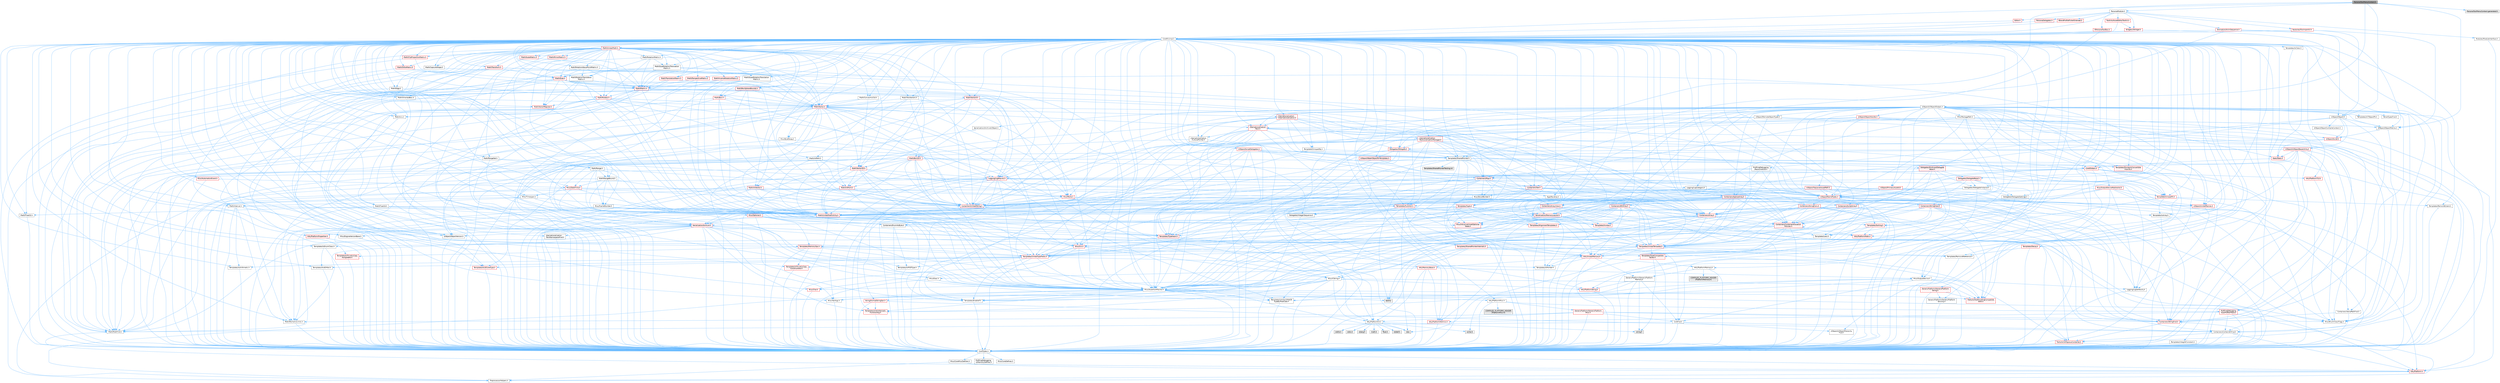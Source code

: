 digraph "PersonaToolMenuContext.h"
{
 // INTERACTIVE_SVG=YES
 // LATEX_PDF_SIZE
  bgcolor="transparent";
  edge [fontname=Helvetica,fontsize=10,labelfontname=Helvetica,labelfontsize=10];
  node [fontname=Helvetica,fontsize=10,shape=box,height=0.2,width=0.4];
  Node1 [id="Node000001",label="PersonaToolMenuContext.h",height=0.2,width=0.4,color="gray40", fillcolor="grey60", style="filled", fontcolor="black",tooltip=" "];
  Node1 -> Node2 [id="edge1_Node000001_Node000002",color="steelblue1",style="solid",tooltip=" "];
  Node2 [id="Node000002",label="CoreMinimal.h",height=0.2,width=0.4,color="grey40", fillcolor="white", style="filled",URL="$d7/d67/CoreMinimal_8h.html",tooltip=" "];
  Node2 -> Node3 [id="edge2_Node000002_Node000003",color="steelblue1",style="solid",tooltip=" "];
  Node3 [id="Node000003",label="CoreTypes.h",height=0.2,width=0.4,color="grey40", fillcolor="white", style="filled",URL="$dc/dec/CoreTypes_8h.html",tooltip=" "];
  Node3 -> Node4 [id="edge3_Node000003_Node000004",color="steelblue1",style="solid",tooltip=" "];
  Node4 [id="Node000004",label="HAL/Platform.h",height=0.2,width=0.4,color="red", fillcolor="#FFF0F0", style="filled",URL="$d9/dd0/Platform_8h.html",tooltip=" "];
  Node4 -> Node8 [id="edge4_Node000004_Node000008",color="steelblue1",style="solid",tooltip=" "];
  Node8 [id="Node000008",label="PreprocessorHelpers.h",height=0.2,width=0.4,color="grey40", fillcolor="white", style="filled",URL="$db/ddb/PreprocessorHelpers_8h.html",tooltip=" "];
  Node3 -> Node14 [id="edge5_Node000003_Node000014",color="steelblue1",style="solid",tooltip=" "];
  Node14 [id="Node000014",label="ProfilingDebugging\l/UMemoryDefines.h",height=0.2,width=0.4,color="grey40", fillcolor="white", style="filled",URL="$d2/da2/UMemoryDefines_8h.html",tooltip=" "];
  Node3 -> Node15 [id="edge6_Node000003_Node000015",color="steelblue1",style="solid",tooltip=" "];
  Node15 [id="Node000015",label="Misc/CoreMiscDefines.h",height=0.2,width=0.4,color="grey40", fillcolor="white", style="filled",URL="$da/d38/CoreMiscDefines_8h.html",tooltip=" "];
  Node15 -> Node4 [id="edge7_Node000015_Node000004",color="steelblue1",style="solid",tooltip=" "];
  Node15 -> Node8 [id="edge8_Node000015_Node000008",color="steelblue1",style="solid",tooltip=" "];
  Node3 -> Node16 [id="edge9_Node000003_Node000016",color="steelblue1",style="solid",tooltip=" "];
  Node16 [id="Node000016",label="Misc/CoreDefines.h",height=0.2,width=0.4,color="grey40", fillcolor="white", style="filled",URL="$d3/dd2/CoreDefines_8h.html",tooltip=" "];
  Node2 -> Node17 [id="edge10_Node000002_Node000017",color="steelblue1",style="solid",tooltip=" "];
  Node17 [id="Node000017",label="CoreFwd.h",height=0.2,width=0.4,color="grey40", fillcolor="white", style="filled",URL="$d1/d1e/CoreFwd_8h.html",tooltip=" "];
  Node17 -> Node3 [id="edge11_Node000017_Node000003",color="steelblue1",style="solid",tooltip=" "];
  Node17 -> Node18 [id="edge12_Node000017_Node000018",color="steelblue1",style="solid",tooltip=" "];
  Node18 [id="Node000018",label="Containers/ContainersFwd.h",height=0.2,width=0.4,color="grey40", fillcolor="white", style="filled",URL="$d4/d0a/ContainersFwd_8h.html",tooltip=" "];
  Node18 -> Node4 [id="edge13_Node000018_Node000004",color="steelblue1",style="solid",tooltip=" "];
  Node18 -> Node3 [id="edge14_Node000018_Node000003",color="steelblue1",style="solid",tooltip=" "];
  Node18 -> Node19 [id="edge15_Node000018_Node000019",color="steelblue1",style="solid",tooltip=" "];
  Node19 [id="Node000019",label="Traits/IsContiguousContainer.h",height=0.2,width=0.4,color="red", fillcolor="#FFF0F0", style="filled",URL="$d5/d3c/IsContiguousContainer_8h.html",tooltip=" "];
  Node19 -> Node3 [id="edge16_Node000019_Node000003",color="steelblue1",style="solid",tooltip=" "];
  Node17 -> Node22 [id="edge17_Node000017_Node000022",color="steelblue1",style="solid",tooltip=" "];
  Node22 [id="Node000022",label="Math/MathFwd.h",height=0.2,width=0.4,color="grey40", fillcolor="white", style="filled",URL="$d2/d10/MathFwd_8h.html",tooltip=" "];
  Node22 -> Node4 [id="edge18_Node000022_Node000004",color="steelblue1",style="solid",tooltip=" "];
  Node17 -> Node23 [id="edge19_Node000017_Node000023",color="steelblue1",style="solid",tooltip=" "];
  Node23 [id="Node000023",label="UObject/UObjectHierarchy\lFwd.h",height=0.2,width=0.4,color="grey40", fillcolor="white", style="filled",URL="$d3/d13/UObjectHierarchyFwd_8h.html",tooltip=" "];
  Node2 -> Node23 [id="edge20_Node000002_Node000023",color="steelblue1",style="solid",tooltip=" "];
  Node2 -> Node18 [id="edge21_Node000002_Node000018",color="steelblue1",style="solid",tooltip=" "];
  Node2 -> Node24 [id="edge22_Node000002_Node000024",color="steelblue1",style="solid",tooltip=" "];
  Node24 [id="Node000024",label="Misc/VarArgs.h",height=0.2,width=0.4,color="grey40", fillcolor="white", style="filled",URL="$d5/d6f/VarArgs_8h.html",tooltip=" "];
  Node24 -> Node3 [id="edge23_Node000024_Node000003",color="steelblue1",style="solid",tooltip=" "];
  Node2 -> Node25 [id="edge24_Node000002_Node000025",color="steelblue1",style="solid",tooltip=" "];
  Node25 [id="Node000025",label="Logging/LogVerbosity.h",height=0.2,width=0.4,color="grey40", fillcolor="white", style="filled",URL="$d2/d8f/LogVerbosity_8h.html",tooltip=" "];
  Node25 -> Node3 [id="edge25_Node000025_Node000003",color="steelblue1",style="solid",tooltip=" "];
  Node2 -> Node26 [id="edge26_Node000002_Node000026",color="steelblue1",style="solid",tooltip=" "];
  Node26 [id="Node000026",label="Misc/OutputDevice.h",height=0.2,width=0.4,color="grey40", fillcolor="white", style="filled",URL="$d7/d32/OutputDevice_8h.html",tooltip=" "];
  Node26 -> Node17 [id="edge27_Node000026_Node000017",color="steelblue1",style="solid",tooltip=" "];
  Node26 -> Node3 [id="edge28_Node000026_Node000003",color="steelblue1",style="solid",tooltip=" "];
  Node26 -> Node25 [id="edge29_Node000026_Node000025",color="steelblue1",style="solid",tooltip=" "];
  Node26 -> Node24 [id="edge30_Node000026_Node000024",color="steelblue1",style="solid",tooltip=" "];
  Node26 -> Node27 [id="edge31_Node000026_Node000027",color="steelblue1",style="solid",tooltip=" "];
  Node27 [id="Node000027",label="Templates/IsArrayOrRefOf\lTypeByPredicate.h",height=0.2,width=0.4,color="grey40", fillcolor="white", style="filled",URL="$d6/da1/IsArrayOrRefOfTypeByPredicate_8h.html",tooltip=" "];
  Node27 -> Node3 [id="edge32_Node000027_Node000003",color="steelblue1",style="solid",tooltip=" "];
  Node26 -> Node28 [id="edge33_Node000026_Node000028",color="steelblue1",style="solid",tooltip=" "];
  Node28 [id="Node000028",label="Templates/IsValidVariadic\lFunctionArg.h",height=0.2,width=0.4,color="red", fillcolor="#FFF0F0", style="filled",URL="$d0/dc8/IsValidVariadicFunctionArg_8h.html",tooltip=" "];
  Node28 -> Node3 [id="edge34_Node000028_Node000003",color="steelblue1",style="solid",tooltip=" "];
  Node26 -> Node30 [id="edge35_Node000026_Node000030",color="steelblue1",style="solid",tooltip=" "];
  Node30 [id="Node000030",label="Traits/IsCharEncodingCompatible\lWith.h",height=0.2,width=0.4,color="red", fillcolor="#FFF0F0", style="filled",URL="$df/dd1/IsCharEncodingCompatibleWith_8h.html",tooltip=" "];
  Node2 -> Node32 [id="edge36_Node000002_Node000032",color="steelblue1",style="solid",tooltip=" "];
  Node32 [id="Node000032",label="HAL/PlatformCrt.h",height=0.2,width=0.4,color="grey40", fillcolor="white", style="filled",URL="$d8/d75/PlatformCrt_8h.html",tooltip=" "];
  Node32 -> Node33 [id="edge37_Node000032_Node000033",color="steelblue1",style="solid",tooltip=" "];
  Node33 [id="Node000033",label="new",height=0.2,width=0.4,color="grey60", fillcolor="#E0E0E0", style="filled",tooltip=" "];
  Node32 -> Node34 [id="edge38_Node000032_Node000034",color="steelblue1",style="solid",tooltip=" "];
  Node34 [id="Node000034",label="wchar.h",height=0.2,width=0.4,color="grey60", fillcolor="#E0E0E0", style="filled",tooltip=" "];
  Node32 -> Node35 [id="edge39_Node000032_Node000035",color="steelblue1",style="solid",tooltip=" "];
  Node35 [id="Node000035",label="stddef.h",height=0.2,width=0.4,color="grey60", fillcolor="#E0E0E0", style="filled",tooltip=" "];
  Node32 -> Node36 [id="edge40_Node000032_Node000036",color="steelblue1",style="solid",tooltip=" "];
  Node36 [id="Node000036",label="stdlib.h",height=0.2,width=0.4,color="grey60", fillcolor="#E0E0E0", style="filled",tooltip=" "];
  Node32 -> Node37 [id="edge41_Node000032_Node000037",color="steelblue1",style="solid",tooltip=" "];
  Node37 [id="Node000037",label="stdio.h",height=0.2,width=0.4,color="grey60", fillcolor="#E0E0E0", style="filled",tooltip=" "];
  Node32 -> Node38 [id="edge42_Node000032_Node000038",color="steelblue1",style="solid",tooltip=" "];
  Node38 [id="Node000038",label="stdarg.h",height=0.2,width=0.4,color="grey60", fillcolor="#E0E0E0", style="filled",tooltip=" "];
  Node32 -> Node39 [id="edge43_Node000032_Node000039",color="steelblue1",style="solid",tooltip=" "];
  Node39 [id="Node000039",label="math.h",height=0.2,width=0.4,color="grey60", fillcolor="#E0E0E0", style="filled",tooltip=" "];
  Node32 -> Node40 [id="edge44_Node000032_Node000040",color="steelblue1",style="solid",tooltip=" "];
  Node40 [id="Node000040",label="float.h",height=0.2,width=0.4,color="grey60", fillcolor="#E0E0E0", style="filled",tooltip=" "];
  Node32 -> Node41 [id="edge45_Node000032_Node000041",color="steelblue1",style="solid",tooltip=" "];
  Node41 [id="Node000041",label="string.h",height=0.2,width=0.4,color="grey60", fillcolor="#E0E0E0", style="filled",tooltip=" "];
  Node2 -> Node42 [id="edge46_Node000002_Node000042",color="steelblue1",style="solid",tooltip=" "];
  Node42 [id="Node000042",label="HAL/PlatformMisc.h",height=0.2,width=0.4,color="grey40", fillcolor="white", style="filled",URL="$d0/df5/PlatformMisc_8h.html",tooltip=" "];
  Node42 -> Node3 [id="edge47_Node000042_Node000003",color="steelblue1",style="solid",tooltip=" "];
  Node42 -> Node43 [id="edge48_Node000042_Node000043",color="steelblue1",style="solid",tooltip=" "];
  Node43 [id="Node000043",label="GenericPlatform/GenericPlatform\lMisc.h",height=0.2,width=0.4,color="red", fillcolor="#FFF0F0", style="filled",URL="$db/d9a/GenericPlatformMisc_8h.html",tooltip=" "];
  Node43 -> Node44 [id="edge49_Node000043_Node000044",color="steelblue1",style="solid",tooltip=" "];
  Node44 [id="Node000044",label="Containers/StringFwd.h",height=0.2,width=0.4,color="red", fillcolor="#FFF0F0", style="filled",URL="$df/d37/StringFwd_8h.html",tooltip=" "];
  Node44 -> Node3 [id="edge50_Node000044_Node000003",color="steelblue1",style="solid",tooltip=" "];
  Node44 -> Node19 [id="edge51_Node000044_Node000019",color="steelblue1",style="solid",tooltip=" "];
  Node43 -> Node17 [id="edge52_Node000043_Node000017",color="steelblue1",style="solid",tooltip=" "];
  Node43 -> Node3 [id="edge53_Node000043_Node000003",color="steelblue1",style="solid",tooltip=" "];
  Node43 -> Node32 [id="edge54_Node000043_Node000032",color="steelblue1",style="solid",tooltip=" "];
  Node43 -> Node47 [id="edge55_Node000043_Node000047",color="steelblue1",style="solid",tooltip=" "];
  Node47 [id="Node000047",label="Math/NumericLimits.h",height=0.2,width=0.4,color="grey40", fillcolor="white", style="filled",URL="$df/d1b/NumericLimits_8h.html",tooltip=" "];
  Node47 -> Node3 [id="edge56_Node000047_Node000003",color="steelblue1",style="solid",tooltip=" "];
  Node43 -> Node49 [id="edge57_Node000043_Node000049",color="steelblue1",style="solid",tooltip=" "];
  Node49 [id="Node000049",label="Misc/EnumClassFlags.h",height=0.2,width=0.4,color="grey40", fillcolor="white", style="filled",URL="$d8/de7/EnumClassFlags_8h.html",tooltip=" "];
  Node42 -> Node52 [id="edge58_Node000042_Node000052",color="steelblue1",style="solid",tooltip=" "];
  Node52 [id="Node000052",label="COMPILED_PLATFORM_HEADER\l(PlatformMisc.h)",height=0.2,width=0.4,color="grey60", fillcolor="#E0E0E0", style="filled",tooltip=" "];
  Node42 -> Node53 [id="edge59_Node000042_Node000053",color="steelblue1",style="solid",tooltip=" "];
  Node53 [id="Node000053",label="ProfilingDebugging\l/CpuProfilerTrace.h",height=0.2,width=0.4,color="red", fillcolor="#FFF0F0", style="filled",URL="$da/dcb/CpuProfilerTrace_8h.html",tooltip=" "];
  Node53 -> Node3 [id="edge60_Node000053_Node000003",color="steelblue1",style="solid",tooltip=" "];
  Node53 -> Node18 [id="edge61_Node000053_Node000018",color="steelblue1",style="solid",tooltip=" "];
  Node53 -> Node54 [id="edge62_Node000053_Node000054",color="steelblue1",style="solid",tooltip=" "];
  Node54 [id="Node000054",label="HAL/PlatformAtomics.h",height=0.2,width=0.4,color="red", fillcolor="#FFF0F0", style="filled",URL="$d3/d36/PlatformAtomics_8h.html",tooltip=" "];
  Node54 -> Node3 [id="edge63_Node000054_Node000003",color="steelblue1",style="solid",tooltip=" "];
  Node53 -> Node8 [id="edge64_Node000053_Node000008",color="steelblue1",style="solid",tooltip=" "];
  Node2 -> Node61 [id="edge65_Node000002_Node000061",color="steelblue1",style="solid",tooltip=" "];
  Node61 [id="Node000061",label="Misc/AssertionMacros.h",height=0.2,width=0.4,color="grey40", fillcolor="white", style="filled",URL="$d0/dfa/AssertionMacros_8h.html",tooltip=" "];
  Node61 -> Node3 [id="edge66_Node000061_Node000003",color="steelblue1",style="solid",tooltip=" "];
  Node61 -> Node4 [id="edge67_Node000061_Node000004",color="steelblue1",style="solid",tooltip=" "];
  Node61 -> Node42 [id="edge68_Node000061_Node000042",color="steelblue1",style="solid",tooltip=" "];
  Node61 -> Node8 [id="edge69_Node000061_Node000008",color="steelblue1",style="solid",tooltip=" "];
  Node61 -> Node62 [id="edge70_Node000061_Node000062",color="steelblue1",style="solid",tooltip=" "];
  Node62 [id="Node000062",label="Templates/EnableIf.h",height=0.2,width=0.4,color="grey40", fillcolor="white", style="filled",URL="$d7/d60/EnableIf_8h.html",tooltip=" "];
  Node62 -> Node3 [id="edge71_Node000062_Node000003",color="steelblue1",style="solid",tooltip=" "];
  Node61 -> Node27 [id="edge72_Node000061_Node000027",color="steelblue1",style="solid",tooltip=" "];
  Node61 -> Node28 [id="edge73_Node000061_Node000028",color="steelblue1",style="solid",tooltip=" "];
  Node61 -> Node30 [id="edge74_Node000061_Node000030",color="steelblue1",style="solid",tooltip=" "];
  Node61 -> Node24 [id="edge75_Node000061_Node000024",color="steelblue1",style="solid",tooltip=" "];
  Node61 -> Node63 [id="edge76_Node000061_Node000063",color="steelblue1",style="solid",tooltip=" "];
  Node63 [id="Node000063",label="String/FormatStringSan.h",height=0.2,width=0.4,color="red", fillcolor="#FFF0F0", style="filled",URL="$d3/d8b/FormatStringSan_8h.html",tooltip=" "];
  Node63 -> Node3 [id="edge77_Node000063_Node000003",color="steelblue1",style="solid",tooltip=" "];
  Node63 -> Node28 [id="edge78_Node000063_Node000028",color="steelblue1",style="solid",tooltip=" "];
  Node63 -> Node18 [id="edge79_Node000063_Node000018",color="steelblue1",style="solid",tooltip=" "];
  Node61 -> Node69 [id="edge80_Node000061_Node000069",color="steelblue1",style="solid",tooltip=" "];
  Node69 [id="Node000069",label="atomic",height=0.2,width=0.4,color="grey60", fillcolor="#E0E0E0", style="filled",tooltip=" "];
  Node2 -> Node70 [id="edge81_Node000002_Node000070",color="steelblue1",style="solid",tooltip=" "];
  Node70 [id="Node000070",label="Templates/IsPointer.h",height=0.2,width=0.4,color="grey40", fillcolor="white", style="filled",URL="$d7/d05/IsPointer_8h.html",tooltip=" "];
  Node70 -> Node3 [id="edge82_Node000070_Node000003",color="steelblue1",style="solid",tooltip=" "];
  Node2 -> Node71 [id="edge83_Node000002_Node000071",color="steelblue1",style="solid",tooltip=" "];
  Node71 [id="Node000071",label="HAL/PlatformMemory.h",height=0.2,width=0.4,color="grey40", fillcolor="white", style="filled",URL="$de/d68/PlatformMemory_8h.html",tooltip=" "];
  Node71 -> Node3 [id="edge84_Node000071_Node000003",color="steelblue1",style="solid",tooltip=" "];
  Node71 -> Node72 [id="edge85_Node000071_Node000072",color="steelblue1",style="solid",tooltip=" "];
  Node72 [id="Node000072",label="GenericPlatform/GenericPlatform\lMemory.h",height=0.2,width=0.4,color="grey40", fillcolor="white", style="filled",URL="$dd/d22/GenericPlatformMemory_8h.html",tooltip=" "];
  Node72 -> Node17 [id="edge86_Node000072_Node000017",color="steelblue1",style="solid",tooltip=" "];
  Node72 -> Node3 [id="edge87_Node000072_Node000003",color="steelblue1",style="solid",tooltip=" "];
  Node72 -> Node73 [id="edge88_Node000072_Node000073",color="steelblue1",style="solid",tooltip=" "];
  Node73 [id="Node000073",label="HAL/PlatformString.h",height=0.2,width=0.4,color="red", fillcolor="#FFF0F0", style="filled",URL="$db/db5/PlatformString_8h.html",tooltip=" "];
  Node73 -> Node3 [id="edge89_Node000073_Node000003",color="steelblue1",style="solid",tooltip=" "];
  Node72 -> Node41 [id="edge90_Node000072_Node000041",color="steelblue1",style="solid",tooltip=" "];
  Node72 -> Node34 [id="edge91_Node000072_Node000034",color="steelblue1",style="solid",tooltip=" "];
  Node71 -> Node75 [id="edge92_Node000071_Node000075",color="steelblue1",style="solid",tooltip=" "];
  Node75 [id="Node000075",label="COMPILED_PLATFORM_HEADER\l(PlatformMemory.h)",height=0.2,width=0.4,color="grey60", fillcolor="#E0E0E0", style="filled",tooltip=" "];
  Node2 -> Node54 [id="edge93_Node000002_Node000054",color="steelblue1",style="solid",tooltip=" "];
  Node2 -> Node76 [id="edge94_Node000002_Node000076",color="steelblue1",style="solid",tooltip=" "];
  Node76 [id="Node000076",label="Misc/Exec.h",height=0.2,width=0.4,color="grey40", fillcolor="white", style="filled",URL="$de/ddb/Exec_8h.html",tooltip=" "];
  Node76 -> Node3 [id="edge95_Node000076_Node000003",color="steelblue1",style="solid",tooltip=" "];
  Node76 -> Node61 [id="edge96_Node000076_Node000061",color="steelblue1",style="solid",tooltip=" "];
  Node2 -> Node77 [id="edge97_Node000002_Node000077",color="steelblue1",style="solid",tooltip=" "];
  Node77 [id="Node000077",label="HAL/MemoryBase.h",height=0.2,width=0.4,color="red", fillcolor="#FFF0F0", style="filled",URL="$d6/d9f/MemoryBase_8h.html",tooltip=" "];
  Node77 -> Node3 [id="edge98_Node000077_Node000003",color="steelblue1",style="solid",tooltip=" "];
  Node77 -> Node54 [id="edge99_Node000077_Node000054",color="steelblue1",style="solid",tooltip=" "];
  Node77 -> Node32 [id="edge100_Node000077_Node000032",color="steelblue1",style="solid",tooltip=" "];
  Node77 -> Node76 [id="edge101_Node000077_Node000076",color="steelblue1",style="solid",tooltip=" "];
  Node77 -> Node26 [id="edge102_Node000077_Node000026",color="steelblue1",style="solid",tooltip=" "];
  Node2 -> Node87 [id="edge103_Node000002_Node000087",color="steelblue1",style="solid",tooltip=" "];
  Node87 [id="Node000087",label="HAL/UnrealMemory.h",height=0.2,width=0.4,color="red", fillcolor="#FFF0F0", style="filled",URL="$d9/d96/UnrealMemory_8h.html",tooltip=" "];
  Node87 -> Node3 [id="edge104_Node000087_Node000003",color="steelblue1",style="solid",tooltip=" "];
  Node87 -> Node72 [id="edge105_Node000087_Node000072",color="steelblue1",style="solid",tooltip=" "];
  Node87 -> Node77 [id="edge106_Node000087_Node000077",color="steelblue1",style="solid",tooltip=" "];
  Node87 -> Node71 [id="edge107_Node000087_Node000071",color="steelblue1",style="solid",tooltip=" "];
  Node87 -> Node70 [id="edge108_Node000087_Node000070",color="steelblue1",style="solid",tooltip=" "];
  Node2 -> Node89 [id="edge109_Node000002_Node000089",color="steelblue1",style="solid",tooltip=" "];
  Node89 [id="Node000089",label="Templates/IsArithmetic.h",height=0.2,width=0.4,color="grey40", fillcolor="white", style="filled",URL="$d2/d5d/IsArithmetic_8h.html",tooltip=" "];
  Node89 -> Node3 [id="edge110_Node000089_Node000003",color="steelblue1",style="solid",tooltip=" "];
  Node2 -> Node83 [id="edge111_Node000002_Node000083",color="steelblue1",style="solid",tooltip=" "];
  Node83 [id="Node000083",label="Templates/AndOrNot.h",height=0.2,width=0.4,color="grey40", fillcolor="white", style="filled",URL="$db/d0a/AndOrNot_8h.html",tooltip=" "];
  Node83 -> Node3 [id="edge112_Node000083_Node000003",color="steelblue1",style="solid",tooltip=" "];
  Node2 -> Node90 [id="edge113_Node000002_Node000090",color="steelblue1",style="solid",tooltip=" "];
  Node90 [id="Node000090",label="Templates/IsPODType.h",height=0.2,width=0.4,color="grey40", fillcolor="white", style="filled",URL="$d7/db1/IsPODType_8h.html",tooltip=" "];
  Node90 -> Node3 [id="edge114_Node000090_Node000003",color="steelblue1",style="solid",tooltip=" "];
  Node2 -> Node91 [id="edge115_Node000002_Node000091",color="steelblue1",style="solid",tooltip=" "];
  Node91 [id="Node000091",label="Templates/IsUECoreType.h",height=0.2,width=0.4,color="red", fillcolor="#FFF0F0", style="filled",URL="$d1/db8/IsUECoreType_8h.html",tooltip=" "];
  Node91 -> Node3 [id="edge116_Node000091_Node000003",color="steelblue1",style="solid",tooltip=" "];
  Node2 -> Node84 [id="edge117_Node000002_Node000084",color="steelblue1",style="solid",tooltip=" "];
  Node84 [id="Node000084",label="Templates/IsTriviallyCopy\lConstructible.h",height=0.2,width=0.4,color="red", fillcolor="#FFF0F0", style="filled",URL="$d3/d78/IsTriviallyCopyConstructible_8h.html",tooltip=" "];
  Node84 -> Node3 [id="edge118_Node000084_Node000003",color="steelblue1",style="solid",tooltip=" "];
  Node2 -> Node92 [id="edge119_Node000002_Node000092",color="steelblue1",style="solid",tooltip=" "];
  Node92 [id="Node000092",label="Templates/UnrealTypeTraits.h",height=0.2,width=0.4,color="red", fillcolor="#FFF0F0", style="filled",URL="$d2/d2d/UnrealTypeTraits_8h.html",tooltip=" "];
  Node92 -> Node3 [id="edge120_Node000092_Node000003",color="steelblue1",style="solid",tooltip=" "];
  Node92 -> Node70 [id="edge121_Node000092_Node000070",color="steelblue1",style="solid",tooltip=" "];
  Node92 -> Node61 [id="edge122_Node000092_Node000061",color="steelblue1",style="solid",tooltip=" "];
  Node92 -> Node83 [id="edge123_Node000092_Node000083",color="steelblue1",style="solid",tooltip=" "];
  Node92 -> Node62 [id="edge124_Node000092_Node000062",color="steelblue1",style="solid",tooltip=" "];
  Node92 -> Node89 [id="edge125_Node000092_Node000089",color="steelblue1",style="solid",tooltip=" "];
  Node92 -> Node90 [id="edge126_Node000092_Node000090",color="steelblue1",style="solid",tooltip=" "];
  Node92 -> Node91 [id="edge127_Node000092_Node000091",color="steelblue1",style="solid",tooltip=" "];
  Node92 -> Node84 [id="edge128_Node000092_Node000084",color="steelblue1",style="solid",tooltip=" "];
  Node2 -> Node62 [id="edge129_Node000002_Node000062",color="steelblue1",style="solid",tooltip=" "];
  Node2 -> Node94 [id="edge130_Node000002_Node000094",color="steelblue1",style="solid",tooltip=" "];
  Node94 [id="Node000094",label="Templates/RemoveReference.h",height=0.2,width=0.4,color="grey40", fillcolor="white", style="filled",URL="$da/dbe/RemoveReference_8h.html",tooltip=" "];
  Node94 -> Node3 [id="edge131_Node000094_Node000003",color="steelblue1",style="solid",tooltip=" "];
  Node2 -> Node95 [id="edge132_Node000002_Node000095",color="steelblue1",style="solid",tooltip=" "];
  Node95 [id="Node000095",label="Templates/IntegralConstant.h",height=0.2,width=0.4,color="grey40", fillcolor="white", style="filled",URL="$db/d1b/IntegralConstant_8h.html",tooltip=" "];
  Node95 -> Node3 [id="edge133_Node000095_Node000003",color="steelblue1",style="solid",tooltip=" "];
  Node2 -> Node96 [id="edge134_Node000002_Node000096",color="steelblue1",style="solid",tooltip=" "];
  Node96 [id="Node000096",label="Templates/IsClass.h",height=0.2,width=0.4,color="grey40", fillcolor="white", style="filled",URL="$db/dcb/IsClass_8h.html",tooltip=" "];
  Node96 -> Node3 [id="edge135_Node000096_Node000003",color="steelblue1",style="solid",tooltip=" "];
  Node2 -> Node97 [id="edge136_Node000002_Node000097",color="steelblue1",style="solid",tooltip=" "];
  Node97 [id="Node000097",label="Templates/TypeCompatible\lBytes.h",height=0.2,width=0.4,color="red", fillcolor="#FFF0F0", style="filled",URL="$df/d0a/TypeCompatibleBytes_8h.html",tooltip=" "];
  Node97 -> Node3 [id="edge137_Node000097_Node000003",color="steelblue1",style="solid",tooltip=" "];
  Node97 -> Node41 [id="edge138_Node000097_Node000041",color="steelblue1",style="solid",tooltip=" "];
  Node97 -> Node33 [id="edge139_Node000097_Node000033",color="steelblue1",style="solid",tooltip=" "];
  Node2 -> Node19 [id="edge140_Node000002_Node000019",color="steelblue1",style="solid",tooltip=" "];
  Node2 -> Node98 [id="edge141_Node000002_Node000098",color="steelblue1",style="solid",tooltip=" "];
  Node98 [id="Node000098",label="Templates/UnrealTemplate.h",height=0.2,width=0.4,color="red", fillcolor="#FFF0F0", style="filled",URL="$d4/d24/UnrealTemplate_8h.html",tooltip=" "];
  Node98 -> Node3 [id="edge142_Node000098_Node000003",color="steelblue1",style="solid",tooltip=" "];
  Node98 -> Node70 [id="edge143_Node000098_Node000070",color="steelblue1",style="solid",tooltip=" "];
  Node98 -> Node87 [id="edge144_Node000098_Node000087",color="steelblue1",style="solid",tooltip=" "];
  Node98 -> Node92 [id="edge145_Node000098_Node000092",color="steelblue1",style="solid",tooltip=" "];
  Node98 -> Node94 [id="edge146_Node000098_Node000094",color="steelblue1",style="solid",tooltip=" "];
  Node98 -> Node97 [id="edge147_Node000098_Node000097",color="steelblue1",style="solid",tooltip=" "];
  Node98 -> Node19 [id="edge148_Node000098_Node000019",color="steelblue1",style="solid",tooltip=" "];
  Node2 -> Node47 [id="edge149_Node000002_Node000047",color="steelblue1",style="solid",tooltip=" "];
  Node2 -> Node102 [id="edge150_Node000002_Node000102",color="steelblue1",style="solid",tooltip=" "];
  Node102 [id="Node000102",label="HAL/PlatformMath.h",height=0.2,width=0.4,color="red", fillcolor="#FFF0F0", style="filled",URL="$dc/d53/PlatformMath_8h.html",tooltip=" "];
  Node102 -> Node3 [id="edge151_Node000102_Node000003",color="steelblue1",style="solid",tooltip=" "];
  Node2 -> Node85 [id="edge152_Node000002_Node000085",color="steelblue1",style="solid",tooltip=" "];
  Node85 [id="Node000085",label="Templates/IsTriviallyCopy\lAssignable.h",height=0.2,width=0.4,color="red", fillcolor="#FFF0F0", style="filled",URL="$d2/df2/IsTriviallyCopyAssignable_8h.html",tooltip=" "];
  Node85 -> Node3 [id="edge153_Node000085_Node000003",color="steelblue1",style="solid",tooltip=" "];
  Node2 -> Node110 [id="edge154_Node000002_Node000110",color="steelblue1",style="solid",tooltip=" "];
  Node110 [id="Node000110",label="Templates/MemoryOps.h",height=0.2,width=0.4,color="red", fillcolor="#FFF0F0", style="filled",URL="$db/dea/MemoryOps_8h.html",tooltip=" "];
  Node110 -> Node3 [id="edge155_Node000110_Node000003",color="steelblue1",style="solid",tooltip=" "];
  Node110 -> Node87 [id="edge156_Node000110_Node000087",color="steelblue1",style="solid",tooltip=" "];
  Node110 -> Node85 [id="edge157_Node000110_Node000085",color="steelblue1",style="solid",tooltip=" "];
  Node110 -> Node84 [id="edge158_Node000110_Node000084",color="steelblue1",style="solid",tooltip=" "];
  Node110 -> Node92 [id="edge159_Node000110_Node000092",color="steelblue1",style="solid",tooltip=" "];
  Node110 -> Node33 [id="edge160_Node000110_Node000033",color="steelblue1",style="solid",tooltip=" "];
  Node2 -> Node111 [id="edge161_Node000002_Node000111",color="steelblue1",style="solid",tooltip=" "];
  Node111 [id="Node000111",label="Containers/ContainerAllocation\lPolicies.h",height=0.2,width=0.4,color="red", fillcolor="#FFF0F0", style="filled",URL="$d7/dff/ContainerAllocationPolicies_8h.html",tooltip=" "];
  Node111 -> Node3 [id="edge162_Node000111_Node000003",color="steelblue1",style="solid",tooltip=" "];
  Node111 -> Node111 [id="edge163_Node000111_Node000111",color="steelblue1",style="solid",tooltip=" "];
  Node111 -> Node102 [id="edge164_Node000111_Node000102",color="steelblue1",style="solid",tooltip=" "];
  Node111 -> Node87 [id="edge165_Node000111_Node000087",color="steelblue1",style="solid",tooltip=" "];
  Node111 -> Node47 [id="edge166_Node000111_Node000047",color="steelblue1",style="solid",tooltip=" "];
  Node111 -> Node61 [id="edge167_Node000111_Node000061",color="steelblue1",style="solid",tooltip=" "];
  Node111 -> Node110 [id="edge168_Node000111_Node000110",color="steelblue1",style="solid",tooltip=" "];
  Node111 -> Node97 [id="edge169_Node000111_Node000097",color="steelblue1",style="solid",tooltip=" "];
  Node2 -> Node114 [id="edge170_Node000002_Node000114",color="steelblue1",style="solid",tooltip=" "];
  Node114 [id="Node000114",label="Templates/IsEnumClass.h",height=0.2,width=0.4,color="grey40", fillcolor="white", style="filled",URL="$d7/d15/IsEnumClass_8h.html",tooltip=" "];
  Node114 -> Node3 [id="edge171_Node000114_Node000003",color="steelblue1",style="solid",tooltip=" "];
  Node114 -> Node83 [id="edge172_Node000114_Node000083",color="steelblue1",style="solid",tooltip=" "];
  Node2 -> Node115 [id="edge173_Node000002_Node000115",color="steelblue1",style="solid",tooltip=" "];
  Node115 [id="Node000115",label="HAL/PlatformProperties.h",height=0.2,width=0.4,color="red", fillcolor="#FFF0F0", style="filled",URL="$d9/db0/PlatformProperties_8h.html",tooltip=" "];
  Node115 -> Node3 [id="edge174_Node000115_Node000003",color="steelblue1",style="solid",tooltip=" "];
  Node2 -> Node118 [id="edge175_Node000002_Node000118",color="steelblue1",style="solid",tooltip=" "];
  Node118 [id="Node000118",label="Misc/EngineVersionBase.h",height=0.2,width=0.4,color="grey40", fillcolor="white", style="filled",URL="$d5/d2b/EngineVersionBase_8h.html",tooltip=" "];
  Node118 -> Node3 [id="edge176_Node000118_Node000003",color="steelblue1",style="solid",tooltip=" "];
  Node2 -> Node119 [id="edge177_Node000002_Node000119",color="steelblue1",style="solid",tooltip=" "];
  Node119 [id="Node000119",label="Internationalization\l/TextNamespaceFwd.h",height=0.2,width=0.4,color="grey40", fillcolor="white", style="filled",URL="$d8/d97/TextNamespaceFwd_8h.html",tooltip=" "];
  Node119 -> Node3 [id="edge178_Node000119_Node000003",color="steelblue1",style="solid",tooltip=" "];
  Node2 -> Node120 [id="edge179_Node000002_Node000120",color="steelblue1",style="solid",tooltip=" "];
  Node120 [id="Node000120",label="Serialization/Archive.h",height=0.2,width=0.4,color="red", fillcolor="#FFF0F0", style="filled",URL="$d7/d3b/Archive_8h.html",tooltip=" "];
  Node120 -> Node17 [id="edge180_Node000120_Node000017",color="steelblue1",style="solid",tooltip=" "];
  Node120 -> Node3 [id="edge181_Node000120_Node000003",color="steelblue1",style="solid",tooltip=" "];
  Node120 -> Node115 [id="edge182_Node000120_Node000115",color="steelblue1",style="solid",tooltip=" "];
  Node120 -> Node119 [id="edge183_Node000120_Node000119",color="steelblue1",style="solid",tooltip=" "];
  Node120 -> Node22 [id="edge184_Node000120_Node000022",color="steelblue1",style="solid",tooltip=" "];
  Node120 -> Node61 [id="edge185_Node000120_Node000061",color="steelblue1",style="solid",tooltip=" "];
  Node120 -> Node118 [id="edge186_Node000120_Node000118",color="steelblue1",style="solid",tooltip=" "];
  Node120 -> Node24 [id="edge187_Node000120_Node000024",color="steelblue1",style="solid",tooltip=" "];
  Node120 -> Node62 [id="edge188_Node000120_Node000062",color="steelblue1",style="solid",tooltip=" "];
  Node120 -> Node27 [id="edge189_Node000120_Node000027",color="steelblue1",style="solid",tooltip=" "];
  Node120 -> Node114 [id="edge190_Node000120_Node000114",color="steelblue1",style="solid",tooltip=" "];
  Node120 -> Node28 [id="edge191_Node000120_Node000028",color="steelblue1",style="solid",tooltip=" "];
  Node120 -> Node98 [id="edge192_Node000120_Node000098",color="steelblue1",style="solid",tooltip=" "];
  Node120 -> Node30 [id="edge193_Node000120_Node000030",color="steelblue1",style="solid",tooltip=" "];
  Node120 -> Node123 [id="edge194_Node000120_Node000123",color="steelblue1",style="solid",tooltip=" "];
  Node123 [id="Node000123",label="UObject/ObjectVersion.h",height=0.2,width=0.4,color="grey40", fillcolor="white", style="filled",URL="$da/d63/ObjectVersion_8h.html",tooltip=" "];
  Node123 -> Node3 [id="edge195_Node000123_Node000003",color="steelblue1",style="solid",tooltip=" "];
  Node2 -> Node124 [id="edge196_Node000002_Node000124",color="steelblue1",style="solid",tooltip=" "];
  Node124 [id="Node000124",label="Templates/Less.h",height=0.2,width=0.4,color="grey40", fillcolor="white", style="filled",URL="$de/dc8/Less_8h.html",tooltip=" "];
  Node124 -> Node3 [id="edge197_Node000124_Node000003",color="steelblue1",style="solid",tooltip=" "];
  Node124 -> Node98 [id="edge198_Node000124_Node000098",color="steelblue1",style="solid",tooltip=" "];
  Node2 -> Node125 [id="edge199_Node000002_Node000125",color="steelblue1",style="solid",tooltip=" "];
  Node125 [id="Node000125",label="Templates/Sorting.h",height=0.2,width=0.4,color="red", fillcolor="#FFF0F0", style="filled",URL="$d3/d9e/Sorting_8h.html",tooltip=" "];
  Node125 -> Node3 [id="edge200_Node000125_Node000003",color="steelblue1",style="solid",tooltip=" "];
  Node125 -> Node102 [id="edge201_Node000125_Node000102",color="steelblue1",style="solid",tooltip=" "];
  Node125 -> Node124 [id="edge202_Node000125_Node000124",color="steelblue1",style="solid",tooltip=" "];
  Node2 -> Node136 [id="edge203_Node000002_Node000136",color="steelblue1",style="solid",tooltip=" "];
  Node136 [id="Node000136",label="Misc/Char.h",height=0.2,width=0.4,color="red", fillcolor="#FFF0F0", style="filled",URL="$d0/d58/Char_8h.html",tooltip=" "];
  Node136 -> Node3 [id="edge204_Node000136_Node000003",color="steelblue1",style="solid",tooltip=" "];
  Node2 -> Node139 [id="edge205_Node000002_Node000139",color="steelblue1",style="solid",tooltip=" "];
  Node139 [id="Node000139",label="GenericPlatform/GenericPlatform\lStricmp.h",height=0.2,width=0.4,color="grey40", fillcolor="white", style="filled",URL="$d2/d86/GenericPlatformStricmp_8h.html",tooltip=" "];
  Node139 -> Node3 [id="edge206_Node000139_Node000003",color="steelblue1",style="solid",tooltip=" "];
  Node2 -> Node140 [id="edge207_Node000002_Node000140",color="steelblue1",style="solid",tooltip=" "];
  Node140 [id="Node000140",label="GenericPlatform/GenericPlatform\lString.h",height=0.2,width=0.4,color="red", fillcolor="#FFF0F0", style="filled",URL="$dd/d20/GenericPlatformString_8h.html",tooltip=" "];
  Node140 -> Node3 [id="edge208_Node000140_Node000003",color="steelblue1",style="solid",tooltip=" "];
  Node140 -> Node139 [id="edge209_Node000140_Node000139",color="steelblue1",style="solid",tooltip=" "];
  Node140 -> Node62 [id="edge210_Node000140_Node000062",color="steelblue1",style="solid",tooltip=" "];
  Node140 -> Node30 [id="edge211_Node000140_Node000030",color="steelblue1",style="solid",tooltip=" "];
  Node2 -> Node73 [id="edge212_Node000002_Node000073",color="steelblue1",style="solid",tooltip=" "];
  Node2 -> Node143 [id="edge213_Node000002_Node000143",color="steelblue1",style="solid",tooltip=" "];
  Node143 [id="Node000143",label="Misc/CString.h",height=0.2,width=0.4,color="grey40", fillcolor="white", style="filled",URL="$d2/d49/CString_8h.html",tooltip=" "];
  Node143 -> Node3 [id="edge214_Node000143_Node000003",color="steelblue1",style="solid",tooltip=" "];
  Node143 -> Node32 [id="edge215_Node000143_Node000032",color="steelblue1",style="solid",tooltip=" "];
  Node143 -> Node73 [id="edge216_Node000143_Node000073",color="steelblue1",style="solid",tooltip=" "];
  Node143 -> Node61 [id="edge217_Node000143_Node000061",color="steelblue1",style="solid",tooltip=" "];
  Node143 -> Node136 [id="edge218_Node000143_Node000136",color="steelblue1",style="solid",tooltip=" "];
  Node143 -> Node24 [id="edge219_Node000143_Node000024",color="steelblue1",style="solid",tooltip=" "];
  Node143 -> Node27 [id="edge220_Node000143_Node000027",color="steelblue1",style="solid",tooltip=" "];
  Node143 -> Node28 [id="edge221_Node000143_Node000028",color="steelblue1",style="solid",tooltip=" "];
  Node143 -> Node30 [id="edge222_Node000143_Node000030",color="steelblue1",style="solid",tooltip=" "];
  Node2 -> Node144 [id="edge223_Node000002_Node000144",color="steelblue1",style="solid",tooltip=" "];
  Node144 [id="Node000144",label="Misc/Crc.h",height=0.2,width=0.4,color="red", fillcolor="#FFF0F0", style="filled",URL="$d4/dd2/Crc_8h.html",tooltip=" "];
  Node144 -> Node3 [id="edge224_Node000144_Node000003",color="steelblue1",style="solid",tooltip=" "];
  Node144 -> Node73 [id="edge225_Node000144_Node000073",color="steelblue1",style="solid",tooltip=" "];
  Node144 -> Node61 [id="edge226_Node000144_Node000061",color="steelblue1",style="solid",tooltip=" "];
  Node144 -> Node143 [id="edge227_Node000144_Node000143",color="steelblue1",style="solid",tooltip=" "];
  Node144 -> Node136 [id="edge228_Node000144_Node000136",color="steelblue1",style="solid",tooltip=" "];
  Node144 -> Node92 [id="edge229_Node000144_Node000092",color="steelblue1",style="solid",tooltip=" "];
  Node2 -> Node135 [id="edge230_Node000002_Node000135",color="steelblue1",style="solid",tooltip=" "];
  Node135 [id="Node000135",label="Math/UnrealMathUtility.h",height=0.2,width=0.4,color="red", fillcolor="#FFF0F0", style="filled",URL="$db/db8/UnrealMathUtility_8h.html",tooltip=" "];
  Node135 -> Node3 [id="edge231_Node000135_Node000003",color="steelblue1",style="solid",tooltip=" "];
  Node135 -> Node61 [id="edge232_Node000135_Node000061",color="steelblue1",style="solid",tooltip=" "];
  Node135 -> Node102 [id="edge233_Node000135_Node000102",color="steelblue1",style="solid",tooltip=" "];
  Node135 -> Node22 [id="edge234_Node000135_Node000022",color="steelblue1",style="solid",tooltip=" "];
  Node2 -> Node145 [id="edge235_Node000002_Node000145",color="steelblue1",style="solid",tooltip=" "];
  Node145 [id="Node000145",label="Containers/UnrealString.h",height=0.2,width=0.4,color="red", fillcolor="#FFF0F0", style="filled",URL="$d5/dba/UnrealString_8h.html",tooltip=" "];
  Node2 -> Node149 [id="edge236_Node000002_Node000149",color="steelblue1",style="solid",tooltip=" "];
  Node149 [id="Node000149",label="Containers/Array.h",height=0.2,width=0.4,color="red", fillcolor="#FFF0F0", style="filled",URL="$df/dd0/Array_8h.html",tooltip=" "];
  Node149 -> Node3 [id="edge237_Node000149_Node000003",color="steelblue1",style="solid",tooltip=" "];
  Node149 -> Node61 [id="edge238_Node000149_Node000061",color="steelblue1",style="solid",tooltip=" "];
  Node149 -> Node150 [id="edge239_Node000149_Node000150",color="steelblue1",style="solid",tooltip=" "];
  Node150 [id="Node000150",label="Misc/IntrusiveUnsetOptional\lState.h",height=0.2,width=0.4,color="red", fillcolor="#FFF0F0", style="filled",URL="$d2/d0a/IntrusiveUnsetOptionalState_8h.html",tooltip=" "];
  Node149 -> Node87 [id="edge240_Node000149_Node000087",color="steelblue1",style="solid",tooltip=" "];
  Node149 -> Node92 [id="edge241_Node000149_Node000092",color="steelblue1",style="solid",tooltip=" "];
  Node149 -> Node98 [id="edge242_Node000149_Node000098",color="steelblue1",style="solid",tooltip=" "];
  Node149 -> Node111 [id="edge243_Node000149_Node000111",color="steelblue1",style="solid",tooltip=" "];
  Node149 -> Node120 [id="edge244_Node000149_Node000120",color="steelblue1",style="solid",tooltip=" "];
  Node149 -> Node128 [id="edge245_Node000149_Node000128",color="steelblue1",style="solid",tooltip=" "];
  Node128 [id="Node000128",label="Templates/Invoke.h",height=0.2,width=0.4,color="red", fillcolor="#FFF0F0", style="filled",URL="$d7/deb/Invoke_8h.html",tooltip=" "];
  Node128 -> Node3 [id="edge246_Node000128_Node000003",color="steelblue1",style="solid",tooltip=" "];
  Node128 -> Node98 [id="edge247_Node000128_Node000098",color="steelblue1",style="solid",tooltip=" "];
  Node149 -> Node124 [id="edge248_Node000149_Node000124",color="steelblue1",style="solid",tooltip=" "];
  Node149 -> Node125 [id="edge249_Node000149_Node000125",color="steelblue1",style="solid",tooltip=" "];
  Node149 -> Node172 [id="edge250_Node000149_Node000172",color="steelblue1",style="solid",tooltip=" "];
  Node172 [id="Node000172",label="Templates/AlignmentTemplates.h",height=0.2,width=0.4,color="red", fillcolor="#FFF0F0", style="filled",URL="$dd/d32/AlignmentTemplates_8h.html",tooltip=" "];
  Node172 -> Node3 [id="edge251_Node000172_Node000003",color="steelblue1",style="solid",tooltip=" "];
  Node172 -> Node70 [id="edge252_Node000172_Node000070",color="steelblue1",style="solid",tooltip=" "];
  Node2 -> Node173 [id="edge253_Node000002_Node000173",color="steelblue1",style="solid",tooltip=" "];
  Node173 [id="Node000173",label="Misc/FrameNumber.h",height=0.2,width=0.4,color="grey40", fillcolor="white", style="filled",URL="$dd/dbd/FrameNumber_8h.html",tooltip=" "];
  Node173 -> Node3 [id="edge254_Node000173_Node000003",color="steelblue1",style="solid",tooltip=" "];
  Node173 -> Node47 [id="edge255_Node000173_Node000047",color="steelblue1",style="solid",tooltip=" "];
  Node173 -> Node135 [id="edge256_Node000173_Node000135",color="steelblue1",style="solid",tooltip=" "];
  Node173 -> Node62 [id="edge257_Node000173_Node000062",color="steelblue1",style="solid",tooltip=" "];
  Node173 -> Node92 [id="edge258_Node000173_Node000092",color="steelblue1",style="solid",tooltip=" "];
  Node2 -> Node174 [id="edge259_Node000002_Node000174",color="steelblue1",style="solid",tooltip=" "];
  Node174 [id="Node000174",label="Misc/Timespan.h",height=0.2,width=0.4,color="grey40", fillcolor="white", style="filled",URL="$da/dd9/Timespan_8h.html",tooltip=" "];
  Node174 -> Node3 [id="edge260_Node000174_Node000003",color="steelblue1",style="solid",tooltip=" "];
  Node174 -> Node175 [id="edge261_Node000174_Node000175",color="steelblue1",style="solid",tooltip=" "];
  Node175 [id="Node000175",label="Math/Interval.h",height=0.2,width=0.4,color="grey40", fillcolor="white", style="filled",URL="$d1/d55/Interval_8h.html",tooltip=" "];
  Node175 -> Node3 [id="edge262_Node000175_Node000003",color="steelblue1",style="solid",tooltip=" "];
  Node175 -> Node89 [id="edge263_Node000175_Node000089",color="steelblue1",style="solid",tooltip=" "];
  Node175 -> Node92 [id="edge264_Node000175_Node000092",color="steelblue1",style="solid",tooltip=" "];
  Node175 -> Node47 [id="edge265_Node000175_Node000047",color="steelblue1",style="solid",tooltip=" "];
  Node175 -> Node135 [id="edge266_Node000175_Node000135",color="steelblue1",style="solid",tooltip=" "];
  Node174 -> Node135 [id="edge267_Node000174_Node000135",color="steelblue1",style="solid",tooltip=" "];
  Node174 -> Node61 [id="edge268_Node000174_Node000061",color="steelblue1",style="solid",tooltip=" "];
  Node2 -> Node176 [id="edge269_Node000002_Node000176",color="steelblue1",style="solid",tooltip=" "];
  Node176 [id="Node000176",label="Containers/StringConv.h",height=0.2,width=0.4,color="red", fillcolor="#FFF0F0", style="filled",URL="$d3/ddf/StringConv_8h.html",tooltip=" "];
  Node176 -> Node3 [id="edge270_Node000176_Node000003",color="steelblue1",style="solid",tooltip=" "];
  Node176 -> Node61 [id="edge271_Node000176_Node000061",color="steelblue1",style="solid",tooltip=" "];
  Node176 -> Node111 [id="edge272_Node000176_Node000111",color="steelblue1",style="solid",tooltip=" "];
  Node176 -> Node149 [id="edge273_Node000176_Node000149",color="steelblue1",style="solid",tooltip=" "];
  Node176 -> Node143 [id="edge274_Node000176_Node000143",color="steelblue1",style="solid",tooltip=" "];
  Node176 -> Node177 [id="edge275_Node000176_Node000177",color="steelblue1",style="solid",tooltip=" "];
  Node177 [id="Node000177",label="Templates/IsArray.h",height=0.2,width=0.4,color="grey40", fillcolor="white", style="filled",URL="$d8/d8d/IsArray_8h.html",tooltip=" "];
  Node177 -> Node3 [id="edge276_Node000177_Node000003",color="steelblue1",style="solid",tooltip=" "];
  Node176 -> Node98 [id="edge277_Node000176_Node000098",color="steelblue1",style="solid",tooltip=" "];
  Node176 -> Node92 [id="edge278_Node000176_Node000092",color="steelblue1",style="solid",tooltip=" "];
  Node176 -> Node30 [id="edge279_Node000176_Node000030",color="steelblue1",style="solid",tooltip=" "];
  Node176 -> Node19 [id="edge280_Node000176_Node000019",color="steelblue1",style="solid",tooltip=" "];
  Node2 -> Node178 [id="edge281_Node000002_Node000178",color="steelblue1",style="solid",tooltip=" "];
  Node178 [id="Node000178",label="UObject/UnrealNames.h",height=0.2,width=0.4,color="red", fillcolor="#FFF0F0", style="filled",URL="$d8/db1/UnrealNames_8h.html",tooltip=" "];
  Node178 -> Node3 [id="edge282_Node000178_Node000003",color="steelblue1",style="solid",tooltip=" "];
  Node2 -> Node180 [id="edge283_Node000002_Node000180",color="steelblue1",style="solid",tooltip=" "];
  Node180 [id="Node000180",label="UObject/NameTypes.h",height=0.2,width=0.4,color="red", fillcolor="#FFF0F0", style="filled",URL="$d6/d35/NameTypes_8h.html",tooltip=" "];
  Node180 -> Node3 [id="edge284_Node000180_Node000003",color="steelblue1",style="solid",tooltip=" "];
  Node180 -> Node61 [id="edge285_Node000180_Node000061",color="steelblue1",style="solid",tooltip=" "];
  Node180 -> Node87 [id="edge286_Node000180_Node000087",color="steelblue1",style="solid",tooltip=" "];
  Node180 -> Node92 [id="edge287_Node000180_Node000092",color="steelblue1",style="solid",tooltip=" "];
  Node180 -> Node98 [id="edge288_Node000180_Node000098",color="steelblue1",style="solid",tooltip=" "];
  Node180 -> Node145 [id="edge289_Node000180_Node000145",color="steelblue1",style="solid",tooltip=" "];
  Node180 -> Node176 [id="edge290_Node000180_Node000176",color="steelblue1",style="solid",tooltip=" "];
  Node180 -> Node44 [id="edge291_Node000180_Node000044",color="steelblue1",style="solid",tooltip=" "];
  Node180 -> Node178 [id="edge292_Node000180_Node000178",color="steelblue1",style="solid",tooltip=" "];
  Node180 -> Node157 [id="edge293_Node000180_Node000157",color="steelblue1",style="solid",tooltip=" "];
  Node157 [id="Node000157",label="Serialization/MemoryLayout.h",height=0.2,width=0.4,color="red", fillcolor="#FFF0F0", style="filled",URL="$d7/d66/MemoryLayout_8h.html",tooltip=" "];
  Node157 -> Node160 [id="edge294_Node000157_Node000160",color="steelblue1",style="solid",tooltip=" "];
  Node160 [id="Node000160",label="Containers/EnumAsByte.h",height=0.2,width=0.4,color="grey40", fillcolor="white", style="filled",URL="$d6/d9a/EnumAsByte_8h.html",tooltip=" "];
  Node160 -> Node3 [id="edge295_Node000160_Node000003",color="steelblue1",style="solid",tooltip=" "];
  Node160 -> Node90 [id="edge296_Node000160_Node000090",color="steelblue1",style="solid",tooltip=" "];
  Node160 -> Node161 [id="edge297_Node000160_Node000161",color="steelblue1",style="solid",tooltip=" "];
  Node161 [id="Node000161",label="Templates/TypeHash.h",height=0.2,width=0.4,color="red", fillcolor="#FFF0F0", style="filled",URL="$d1/d62/TypeHash_8h.html",tooltip=" "];
  Node161 -> Node3 [id="edge298_Node000161_Node000003",color="steelblue1",style="solid",tooltip=" "];
  Node161 -> Node144 [id="edge299_Node000161_Node000144",color="steelblue1",style="solid",tooltip=" "];
  Node157 -> Node44 [id="edge300_Node000157_Node000044",color="steelblue1",style="solid",tooltip=" "];
  Node157 -> Node87 [id="edge301_Node000157_Node000087",color="steelblue1",style="solid",tooltip=" "];
  Node157 -> Node62 [id="edge302_Node000157_Node000062",color="steelblue1",style="solid",tooltip=" "];
  Node157 -> Node98 [id="edge303_Node000157_Node000098",color="steelblue1",style="solid",tooltip=" "];
  Node180 -> Node150 [id="edge304_Node000180_Node000150",color="steelblue1",style="solid",tooltip=" "];
  Node2 -> Node188 [id="edge305_Node000002_Node000188",color="steelblue1",style="solid",tooltip=" "];
  Node188 [id="Node000188",label="Misc/Parse.h",height=0.2,width=0.4,color="red", fillcolor="#FFF0F0", style="filled",URL="$dc/d71/Parse_8h.html",tooltip=" "];
  Node188 -> Node44 [id="edge306_Node000188_Node000044",color="steelblue1",style="solid",tooltip=" "];
  Node188 -> Node145 [id="edge307_Node000188_Node000145",color="steelblue1",style="solid",tooltip=" "];
  Node188 -> Node3 [id="edge308_Node000188_Node000003",color="steelblue1",style="solid",tooltip=" "];
  Node188 -> Node32 [id="edge309_Node000188_Node000032",color="steelblue1",style="solid",tooltip=" "];
  Node188 -> Node49 [id="edge310_Node000188_Node000049",color="steelblue1",style="solid",tooltip=" "];
  Node188 -> Node189 [id="edge311_Node000188_Node000189",color="steelblue1",style="solid",tooltip=" "];
  Node189 [id="Node000189",label="Templates/Function.h",height=0.2,width=0.4,color="red", fillcolor="#FFF0F0", style="filled",URL="$df/df5/Function_8h.html",tooltip=" "];
  Node189 -> Node3 [id="edge312_Node000189_Node000003",color="steelblue1",style="solid",tooltip=" "];
  Node189 -> Node61 [id="edge313_Node000189_Node000061",color="steelblue1",style="solid",tooltip=" "];
  Node189 -> Node150 [id="edge314_Node000189_Node000150",color="steelblue1",style="solid",tooltip=" "];
  Node189 -> Node87 [id="edge315_Node000189_Node000087",color="steelblue1",style="solid",tooltip=" "];
  Node189 -> Node92 [id="edge316_Node000189_Node000092",color="steelblue1",style="solid",tooltip=" "];
  Node189 -> Node128 [id="edge317_Node000189_Node000128",color="steelblue1",style="solid",tooltip=" "];
  Node189 -> Node98 [id="edge318_Node000189_Node000098",color="steelblue1",style="solid",tooltip=" "];
  Node189 -> Node135 [id="edge319_Node000189_Node000135",color="steelblue1",style="solid",tooltip=" "];
  Node189 -> Node33 [id="edge320_Node000189_Node000033",color="steelblue1",style="solid",tooltip=" "];
  Node2 -> Node172 [id="edge321_Node000002_Node000172",color="steelblue1",style="solid",tooltip=" "];
  Node2 -> Node191 [id="edge322_Node000002_Node000191",color="steelblue1",style="solid",tooltip=" "];
  Node191 [id="Node000191",label="Misc/StructBuilder.h",height=0.2,width=0.4,color="grey40", fillcolor="white", style="filled",URL="$d9/db3/StructBuilder_8h.html",tooltip=" "];
  Node191 -> Node3 [id="edge323_Node000191_Node000003",color="steelblue1",style="solid",tooltip=" "];
  Node191 -> Node135 [id="edge324_Node000191_Node000135",color="steelblue1",style="solid",tooltip=" "];
  Node191 -> Node172 [id="edge325_Node000191_Node000172",color="steelblue1",style="solid",tooltip=" "];
  Node2 -> Node104 [id="edge326_Node000002_Node000104",color="steelblue1",style="solid",tooltip=" "];
  Node104 [id="Node000104",label="Templates/Decay.h",height=0.2,width=0.4,color="red", fillcolor="#FFF0F0", style="filled",URL="$dd/d0f/Decay_8h.html",tooltip=" "];
  Node104 -> Node3 [id="edge327_Node000104_Node000003",color="steelblue1",style="solid",tooltip=" "];
  Node104 -> Node94 [id="edge328_Node000104_Node000094",color="steelblue1",style="solid",tooltip=" "];
  Node2 -> Node192 [id="edge329_Node000002_Node000192",color="steelblue1",style="solid",tooltip=" "];
  Node192 [id="Node000192",label="Templates/PointerIsConvertible\lFromTo.h",height=0.2,width=0.4,color="red", fillcolor="#FFF0F0", style="filled",URL="$d6/d65/PointerIsConvertibleFromTo_8h.html",tooltip=" "];
  Node192 -> Node3 [id="edge330_Node000192_Node000003",color="steelblue1",style="solid",tooltip=" "];
  Node2 -> Node128 [id="edge331_Node000002_Node000128",color="steelblue1",style="solid",tooltip=" "];
  Node2 -> Node189 [id="edge332_Node000002_Node000189",color="steelblue1",style="solid",tooltip=" "];
  Node2 -> Node161 [id="edge333_Node000002_Node000161",color="steelblue1",style="solid",tooltip=" "];
  Node2 -> Node193 [id="edge334_Node000002_Node000193",color="steelblue1",style="solid",tooltip=" "];
  Node193 [id="Node000193",label="Containers/ScriptArray.h",height=0.2,width=0.4,color="red", fillcolor="#FFF0F0", style="filled",URL="$dc/daf/ScriptArray_8h.html",tooltip=" "];
  Node193 -> Node3 [id="edge335_Node000193_Node000003",color="steelblue1",style="solid",tooltip=" "];
  Node193 -> Node61 [id="edge336_Node000193_Node000061",color="steelblue1",style="solid",tooltip=" "];
  Node193 -> Node87 [id="edge337_Node000193_Node000087",color="steelblue1",style="solid",tooltip=" "];
  Node193 -> Node111 [id="edge338_Node000193_Node000111",color="steelblue1",style="solid",tooltip=" "];
  Node193 -> Node149 [id="edge339_Node000193_Node000149",color="steelblue1",style="solid",tooltip=" "];
  Node2 -> Node194 [id="edge340_Node000002_Node000194",color="steelblue1",style="solid",tooltip=" "];
  Node194 [id="Node000194",label="Containers/BitArray.h",height=0.2,width=0.4,color="red", fillcolor="#FFF0F0", style="filled",URL="$d1/de4/BitArray_8h.html",tooltip=" "];
  Node194 -> Node111 [id="edge341_Node000194_Node000111",color="steelblue1",style="solid",tooltip=" "];
  Node194 -> Node3 [id="edge342_Node000194_Node000003",color="steelblue1",style="solid",tooltip=" "];
  Node194 -> Node54 [id="edge343_Node000194_Node000054",color="steelblue1",style="solid",tooltip=" "];
  Node194 -> Node87 [id="edge344_Node000194_Node000087",color="steelblue1",style="solid",tooltip=" "];
  Node194 -> Node135 [id="edge345_Node000194_Node000135",color="steelblue1",style="solid",tooltip=" "];
  Node194 -> Node61 [id="edge346_Node000194_Node000061",color="steelblue1",style="solid",tooltip=" "];
  Node194 -> Node49 [id="edge347_Node000194_Node000049",color="steelblue1",style="solid",tooltip=" "];
  Node194 -> Node120 [id="edge348_Node000194_Node000120",color="steelblue1",style="solid",tooltip=" "];
  Node194 -> Node157 [id="edge349_Node000194_Node000157",color="steelblue1",style="solid",tooltip=" "];
  Node194 -> Node62 [id="edge350_Node000194_Node000062",color="steelblue1",style="solid",tooltip=" "];
  Node194 -> Node128 [id="edge351_Node000194_Node000128",color="steelblue1",style="solid",tooltip=" "];
  Node194 -> Node98 [id="edge352_Node000194_Node000098",color="steelblue1",style="solid",tooltip=" "];
  Node194 -> Node92 [id="edge353_Node000194_Node000092",color="steelblue1",style="solid",tooltip=" "];
  Node2 -> Node195 [id="edge354_Node000002_Node000195",color="steelblue1",style="solid",tooltip=" "];
  Node195 [id="Node000195",label="Containers/SparseArray.h",height=0.2,width=0.4,color="red", fillcolor="#FFF0F0", style="filled",URL="$d5/dbf/SparseArray_8h.html",tooltip=" "];
  Node195 -> Node3 [id="edge355_Node000195_Node000003",color="steelblue1",style="solid",tooltip=" "];
  Node195 -> Node61 [id="edge356_Node000195_Node000061",color="steelblue1",style="solid",tooltip=" "];
  Node195 -> Node87 [id="edge357_Node000195_Node000087",color="steelblue1",style="solid",tooltip=" "];
  Node195 -> Node92 [id="edge358_Node000195_Node000092",color="steelblue1",style="solid",tooltip=" "];
  Node195 -> Node98 [id="edge359_Node000195_Node000098",color="steelblue1",style="solid",tooltip=" "];
  Node195 -> Node111 [id="edge360_Node000195_Node000111",color="steelblue1",style="solid",tooltip=" "];
  Node195 -> Node124 [id="edge361_Node000195_Node000124",color="steelblue1",style="solid",tooltip=" "];
  Node195 -> Node149 [id="edge362_Node000195_Node000149",color="steelblue1",style="solid",tooltip=" "];
  Node195 -> Node135 [id="edge363_Node000195_Node000135",color="steelblue1",style="solid",tooltip=" "];
  Node195 -> Node193 [id="edge364_Node000195_Node000193",color="steelblue1",style="solid",tooltip=" "];
  Node195 -> Node194 [id="edge365_Node000195_Node000194",color="steelblue1",style="solid",tooltip=" "];
  Node195 -> Node145 [id="edge366_Node000195_Node000145",color="steelblue1",style="solid",tooltip=" "];
  Node195 -> Node150 [id="edge367_Node000195_Node000150",color="steelblue1",style="solid",tooltip=" "];
  Node2 -> Node211 [id="edge368_Node000002_Node000211",color="steelblue1",style="solid",tooltip=" "];
  Node211 [id="Node000211",label="Containers/Set.h",height=0.2,width=0.4,color="red", fillcolor="#FFF0F0", style="filled",URL="$d4/d45/Set_8h.html",tooltip=" "];
  Node211 -> Node111 [id="edge369_Node000211_Node000111",color="steelblue1",style="solid",tooltip=" "];
  Node211 -> Node195 [id="edge370_Node000211_Node000195",color="steelblue1",style="solid",tooltip=" "];
  Node211 -> Node18 [id="edge371_Node000211_Node000018",color="steelblue1",style="solid",tooltip=" "];
  Node211 -> Node135 [id="edge372_Node000211_Node000135",color="steelblue1",style="solid",tooltip=" "];
  Node211 -> Node61 [id="edge373_Node000211_Node000061",color="steelblue1",style="solid",tooltip=" "];
  Node211 -> Node191 [id="edge374_Node000211_Node000191",color="steelblue1",style="solid",tooltip=" "];
  Node211 -> Node189 [id="edge375_Node000211_Node000189",color="steelblue1",style="solid",tooltip=" "];
  Node211 -> Node125 [id="edge376_Node000211_Node000125",color="steelblue1",style="solid",tooltip=" "];
  Node211 -> Node161 [id="edge377_Node000211_Node000161",color="steelblue1",style="solid",tooltip=" "];
  Node211 -> Node98 [id="edge378_Node000211_Node000098",color="steelblue1",style="solid",tooltip=" "];
  Node2 -> Node214 [id="edge379_Node000002_Node000214",color="steelblue1",style="solid",tooltip=" "];
  Node214 [id="Node000214",label="Algo/Reverse.h",height=0.2,width=0.4,color="grey40", fillcolor="white", style="filled",URL="$d5/d93/Reverse_8h.html",tooltip=" "];
  Node214 -> Node3 [id="edge380_Node000214_Node000003",color="steelblue1",style="solid",tooltip=" "];
  Node214 -> Node98 [id="edge381_Node000214_Node000098",color="steelblue1",style="solid",tooltip=" "];
  Node2 -> Node215 [id="edge382_Node000002_Node000215",color="steelblue1",style="solid",tooltip=" "];
  Node215 [id="Node000215",label="Containers/Map.h",height=0.2,width=0.4,color="red", fillcolor="#FFF0F0", style="filled",URL="$df/d79/Map_8h.html",tooltip=" "];
  Node215 -> Node3 [id="edge383_Node000215_Node000003",color="steelblue1",style="solid",tooltip=" "];
  Node215 -> Node214 [id="edge384_Node000215_Node000214",color="steelblue1",style="solid",tooltip=" "];
  Node215 -> Node211 [id="edge385_Node000215_Node000211",color="steelblue1",style="solid",tooltip=" "];
  Node215 -> Node145 [id="edge386_Node000215_Node000145",color="steelblue1",style="solid",tooltip=" "];
  Node215 -> Node61 [id="edge387_Node000215_Node000061",color="steelblue1",style="solid",tooltip=" "];
  Node215 -> Node191 [id="edge388_Node000215_Node000191",color="steelblue1",style="solid",tooltip=" "];
  Node215 -> Node189 [id="edge389_Node000215_Node000189",color="steelblue1",style="solid",tooltip=" "];
  Node215 -> Node125 [id="edge390_Node000215_Node000125",color="steelblue1",style="solid",tooltip=" "];
  Node215 -> Node216 [id="edge391_Node000215_Node000216",color="steelblue1",style="solid",tooltip=" "];
  Node216 [id="Node000216",label="Templates/Tuple.h",height=0.2,width=0.4,color="red", fillcolor="#FFF0F0", style="filled",URL="$d2/d4f/Tuple_8h.html",tooltip=" "];
  Node216 -> Node3 [id="edge392_Node000216_Node000003",color="steelblue1",style="solid",tooltip=" "];
  Node216 -> Node98 [id="edge393_Node000216_Node000098",color="steelblue1",style="solid",tooltip=" "];
  Node216 -> Node217 [id="edge394_Node000216_Node000217",color="steelblue1",style="solid",tooltip=" "];
  Node217 [id="Node000217",label="Delegates/IntegerSequence.h",height=0.2,width=0.4,color="grey40", fillcolor="white", style="filled",URL="$d2/dcc/IntegerSequence_8h.html",tooltip=" "];
  Node217 -> Node3 [id="edge395_Node000217_Node000003",color="steelblue1",style="solid",tooltip=" "];
  Node216 -> Node128 [id="edge396_Node000216_Node000128",color="steelblue1",style="solid",tooltip=" "];
  Node216 -> Node157 [id="edge397_Node000216_Node000157",color="steelblue1",style="solid",tooltip=" "];
  Node216 -> Node161 [id="edge398_Node000216_Node000161",color="steelblue1",style="solid",tooltip=" "];
  Node215 -> Node98 [id="edge399_Node000215_Node000098",color="steelblue1",style="solid",tooltip=" "];
  Node215 -> Node92 [id="edge400_Node000215_Node000092",color="steelblue1",style="solid",tooltip=" "];
  Node2 -> Node219 [id="edge401_Node000002_Node000219",color="steelblue1",style="solid",tooltip=" "];
  Node219 [id="Node000219",label="Math/IntPoint.h",height=0.2,width=0.4,color="red", fillcolor="#FFF0F0", style="filled",URL="$d3/df7/IntPoint_8h.html",tooltip=" "];
  Node219 -> Node3 [id="edge402_Node000219_Node000003",color="steelblue1",style="solid",tooltip=" "];
  Node219 -> Node61 [id="edge403_Node000219_Node000061",color="steelblue1",style="solid",tooltip=" "];
  Node219 -> Node188 [id="edge404_Node000219_Node000188",color="steelblue1",style="solid",tooltip=" "];
  Node219 -> Node22 [id="edge405_Node000219_Node000022",color="steelblue1",style="solid",tooltip=" "];
  Node219 -> Node135 [id="edge406_Node000219_Node000135",color="steelblue1",style="solid",tooltip=" "];
  Node219 -> Node145 [id="edge407_Node000219_Node000145",color="steelblue1",style="solid",tooltip=" "];
  Node219 -> Node161 [id="edge408_Node000219_Node000161",color="steelblue1",style="solid",tooltip=" "];
  Node2 -> Node221 [id="edge409_Node000002_Node000221",color="steelblue1",style="solid",tooltip=" "];
  Node221 [id="Node000221",label="Math/IntVector.h",height=0.2,width=0.4,color="red", fillcolor="#FFF0F0", style="filled",URL="$d7/d44/IntVector_8h.html",tooltip=" "];
  Node221 -> Node3 [id="edge410_Node000221_Node000003",color="steelblue1",style="solid",tooltip=" "];
  Node221 -> Node144 [id="edge411_Node000221_Node000144",color="steelblue1",style="solid",tooltip=" "];
  Node221 -> Node188 [id="edge412_Node000221_Node000188",color="steelblue1",style="solid",tooltip=" "];
  Node221 -> Node22 [id="edge413_Node000221_Node000022",color="steelblue1",style="solid",tooltip=" "];
  Node221 -> Node135 [id="edge414_Node000221_Node000135",color="steelblue1",style="solid",tooltip=" "];
  Node221 -> Node145 [id="edge415_Node000221_Node000145",color="steelblue1",style="solid",tooltip=" "];
  Node2 -> Node222 [id="edge416_Node000002_Node000222",color="steelblue1",style="solid",tooltip=" "];
  Node222 [id="Node000222",label="Logging/LogCategory.h",height=0.2,width=0.4,color="grey40", fillcolor="white", style="filled",URL="$d9/d36/LogCategory_8h.html",tooltip=" "];
  Node222 -> Node3 [id="edge417_Node000222_Node000003",color="steelblue1",style="solid",tooltip=" "];
  Node222 -> Node25 [id="edge418_Node000222_Node000025",color="steelblue1",style="solid",tooltip=" "];
  Node222 -> Node180 [id="edge419_Node000222_Node000180",color="steelblue1",style="solid",tooltip=" "];
  Node2 -> Node223 [id="edge420_Node000002_Node000223",color="steelblue1",style="solid",tooltip=" "];
  Node223 [id="Node000223",label="Logging/LogMacros.h",height=0.2,width=0.4,color="red", fillcolor="#FFF0F0", style="filled",URL="$d0/d16/LogMacros_8h.html",tooltip=" "];
  Node223 -> Node145 [id="edge421_Node000223_Node000145",color="steelblue1",style="solid",tooltip=" "];
  Node223 -> Node3 [id="edge422_Node000223_Node000003",color="steelblue1",style="solid",tooltip=" "];
  Node223 -> Node8 [id="edge423_Node000223_Node000008",color="steelblue1",style="solid",tooltip=" "];
  Node223 -> Node222 [id="edge424_Node000223_Node000222",color="steelblue1",style="solid",tooltip=" "];
  Node223 -> Node25 [id="edge425_Node000223_Node000025",color="steelblue1",style="solid",tooltip=" "];
  Node223 -> Node61 [id="edge426_Node000223_Node000061",color="steelblue1",style="solid",tooltip=" "];
  Node223 -> Node24 [id="edge427_Node000223_Node000024",color="steelblue1",style="solid",tooltip=" "];
  Node223 -> Node63 [id="edge428_Node000223_Node000063",color="steelblue1",style="solid",tooltip=" "];
  Node223 -> Node62 [id="edge429_Node000223_Node000062",color="steelblue1",style="solid",tooltip=" "];
  Node223 -> Node27 [id="edge430_Node000223_Node000027",color="steelblue1",style="solid",tooltip=" "];
  Node223 -> Node28 [id="edge431_Node000223_Node000028",color="steelblue1",style="solid",tooltip=" "];
  Node223 -> Node30 [id="edge432_Node000223_Node000030",color="steelblue1",style="solid",tooltip=" "];
  Node2 -> Node226 [id="edge433_Node000002_Node000226",color="steelblue1",style="solid",tooltip=" "];
  Node226 [id="Node000226",label="Math/Vector2D.h",height=0.2,width=0.4,color="red", fillcolor="#FFF0F0", style="filled",URL="$d3/db0/Vector2D_8h.html",tooltip=" "];
  Node226 -> Node3 [id="edge434_Node000226_Node000003",color="steelblue1",style="solid",tooltip=" "];
  Node226 -> Node22 [id="edge435_Node000226_Node000022",color="steelblue1",style="solid",tooltip=" "];
  Node226 -> Node61 [id="edge436_Node000226_Node000061",color="steelblue1",style="solid",tooltip=" "];
  Node226 -> Node144 [id="edge437_Node000226_Node000144",color="steelblue1",style="solid",tooltip=" "];
  Node226 -> Node135 [id="edge438_Node000226_Node000135",color="steelblue1",style="solid",tooltip=" "];
  Node226 -> Node145 [id="edge439_Node000226_Node000145",color="steelblue1",style="solid",tooltip=" "];
  Node226 -> Node188 [id="edge440_Node000226_Node000188",color="steelblue1",style="solid",tooltip=" "];
  Node226 -> Node219 [id="edge441_Node000226_Node000219",color="steelblue1",style="solid",tooltip=" "];
  Node226 -> Node223 [id="edge442_Node000226_Node000223",color="steelblue1",style="solid",tooltip=" "];
  Node2 -> Node230 [id="edge443_Node000002_Node000230",color="steelblue1",style="solid",tooltip=" "];
  Node230 [id="Node000230",label="Math/IntRect.h",height=0.2,width=0.4,color="grey40", fillcolor="white", style="filled",URL="$d7/d53/IntRect_8h.html",tooltip=" "];
  Node230 -> Node3 [id="edge444_Node000230_Node000003",color="steelblue1",style="solid",tooltip=" "];
  Node230 -> Node22 [id="edge445_Node000230_Node000022",color="steelblue1",style="solid",tooltip=" "];
  Node230 -> Node135 [id="edge446_Node000230_Node000135",color="steelblue1",style="solid",tooltip=" "];
  Node230 -> Node145 [id="edge447_Node000230_Node000145",color="steelblue1",style="solid",tooltip=" "];
  Node230 -> Node219 [id="edge448_Node000230_Node000219",color="steelblue1",style="solid",tooltip=" "];
  Node230 -> Node226 [id="edge449_Node000230_Node000226",color="steelblue1",style="solid",tooltip=" "];
  Node2 -> Node231 [id="edge450_Node000002_Node000231",color="steelblue1",style="solid",tooltip=" "];
  Node231 [id="Node000231",label="Misc/ByteSwap.h",height=0.2,width=0.4,color="grey40", fillcolor="white", style="filled",URL="$dc/dd7/ByteSwap_8h.html",tooltip=" "];
  Node231 -> Node3 [id="edge451_Node000231_Node000003",color="steelblue1",style="solid",tooltip=" "];
  Node231 -> Node32 [id="edge452_Node000231_Node000032",color="steelblue1",style="solid",tooltip=" "];
  Node2 -> Node160 [id="edge453_Node000002_Node000160",color="steelblue1",style="solid",tooltip=" "];
  Node2 -> Node232 [id="edge454_Node000002_Node000232",color="steelblue1",style="solid",tooltip=" "];
  Node232 [id="Node000232",label="HAL/PlatformTLS.h",height=0.2,width=0.4,color="red", fillcolor="#FFF0F0", style="filled",URL="$d0/def/PlatformTLS_8h.html",tooltip=" "];
  Node232 -> Node3 [id="edge455_Node000232_Node000003",color="steelblue1",style="solid",tooltip=" "];
  Node2 -> Node235 [id="edge456_Node000002_Node000235",color="steelblue1",style="solid",tooltip=" "];
  Node235 [id="Node000235",label="CoreGlobals.h",height=0.2,width=0.4,color="red", fillcolor="#FFF0F0", style="filled",URL="$d5/d8c/CoreGlobals_8h.html",tooltip=" "];
  Node235 -> Node145 [id="edge457_Node000235_Node000145",color="steelblue1",style="solid",tooltip=" "];
  Node235 -> Node3 [id="edge458_Node000235_Node000003",color="steelblue1",style="solid",tooltip=" "];
  Node235 -> Node232 [id="edge459_Node000235_Node000232",color="steelblue1",style="solid",tooltip=" "];
  Node235 -> Node223 [id="edge460_Node000235_Node000223",color="steelblue1",style="solid",tooltip=" "];
  Node235 -> Node49 [id="edge461_Node000235_Node000049",color="steelblue1",style="solid",tooltip=" "];
  Node235 -> Node26 [id="edge462_Node000235_Node000026",color="steelblue1",style="solid",tooltip=" "];
  Node235 -> Node53 [id="edge463_Node000235_Node000053",color="steelblue1",style="solid",tooltip=" "];
  Node235 -> Node180 [id="edge464_Node000235_Node000180",color="steelblue1",style="solid",tooltip=" "];
  Node235 -> Node69 [id="edge465_Node000235_Node000069",color="steelblue1",style="solid",tooltip=" "];
  Node2 -> Node236 [id="edge466_Node000002_Node000236",color="steelblue1",style="solid",tooltip=" "];
  Node236 [id="Node000236",label="Templates/SharedPointer.h",height=0.2,width=0.4,color="grey40", fillcolor="white", style="filled",URL="$d2/d17/SharedPointer_8h.html",tooltip=" "];
  Node236 -> Node3 [id="edge467_Node000236_Node000003",color="steelblue1",style="solid",tooltip=" "];
  Node236 -> Node150 [id="edge468_Node000236_Node000150",color="steelblue1",style="solid",tooltip=" "];
  Node236 -> Node192 [id="edge469_Node000236_Node000192",color="steelblue1",style="solid",tooltip=" "];
  Node236 -> Node61 [id="edge470_Node000236_Node000061",color="steelblue1",style="solid",tooltip=" "];
  Node236 -> Node87 [id="edge471_Node000236_Node000087",color="steelblue1",style="solid",tooltip=" "];
  Node236 -> Node149 [id="edge472_Node000236_Node000149",color="steelblue1",style="solid",tooltip=" "];
  Node236 -> Node215 [id="edge473_Node000236_Node000215",color="steelblue1",style="solid",tooltip=" "];
  Node236 -> Node235 [id="edge474_Node000236_Node000235",color="steelblue1",style="solid",tooltip=" "];
  Node236 -> Node237 [id="edge475_Node000236_Node000237",color="steelblue1",style="solid",tooltip=" "];
  Node237 [id="Node000237",label="Templates/SharedPointerInternals.h",height=0.2,width=0.4,color="red", fillcolor="#FFF0F0", style="filled",URL="$de/d3a/SharedPointerInternals_8h.html",tooltip=" "];
  Node237 -> Node3 [id="edge476_Node000237_Node000003",color="steelblue1",style="solid",tooltip=" "];
  Node237 -> Node87 [id="edge477_Node000237_Node000087",color="steelblue1",style="solid",tooltip=" "];
  Node237 -> Node61 [id="edge478_Node000237_Node000061",color="steelblue1",style="solid",tooltip=" "];
  Node237 -> Node94 [id="edge479_Node000237_Node000094",color="steelblue1",style="solid",tooltip=" "];
  Node237 -> Node97 [id="edge480_Node000237_Node000097",color="steelblue1",style="solid",tooltip=" "];
  Node237 -> Node69 [id="edge481_Node000237_Node000069",color="steelblue1",style="solid",tooltip=" "];
  Node236 -> Node240 [id="edge482_Node000236_Node000240",color="steelblue1",style="solid",tooltip=" "];
  Node240 [id="Node000240",label="Templates/SharedPointerTesting.inl",height=0.2,width=0.4,color="grey60", fillcolor="#E0E0E0", style="filled",tooltip=" "];
  Node2 -> Node241 [id="edge483_Node000002_Node000241",color="steelblue1",style="solid",tooltip=" "];
  Node241 [id="Node000241",label="Internationalization\l/CulturePointer.h",height=0.2,width=0.4,color="grey40", fillcolor="white", style="filled",URL="$d6/dbe/CulturePointer_8h.html",tooltip=" "];
  Node241 -> Node3 [id="edge484_Node000241_Node000003",color="steelblue1",style="solid",tooltip=" "];
  Node241 -> Node236 [id="edge485_Node000241_Node000236",color="steelblue1",style="solid",tooltip=" "];
  Node2 -> Node242 [id="edge486_Node000002_Node000242",color="steelblue1",style="solid",tooltip=" "];
  Node242 [id="Node000242",label="UObject/WeakObjectPtrTemplates.h",height=0.2,width=0.4,color="red", fillcolor="#FFF0F0", style="filled",URL="$d8/d3b/WeakObjectPtrTemplates_8h.html",tooltip=" "];
  Node242 -> Node3 [id="edge487_Node000242_Node000003",color="steelblue1",style="solid",tooltip=" "];
  Node242 -> Node215 [id="edge488_Node000242_Node000215",color="steelblue1",style="solid",tooltip=" "];
  Node2 -> Node245 [id="edge489_Node000002_Node000245",color="steelblue1",style="solid",tooltip=" "];
  Node245 [id="Node000245",label="Delegates/DelegateSettings.h",height=0.2,width=0.4,color="grey40", fillcolor="white", style="filled",URL="$d0/d97/DelegateSettings_8h.html",tooltip=" "];
  Node245 -> Node3 [id="edge490_Node000245_Node000003",color="steelblue1",style="solid",tooltip=" "];
  Node2 -> Node246 [id="edge491_Node000002_Node000246",color="steelblue1",style="solid",tooltip=" "];
  Node246 [id="Node000246",label="Delegates/IDelegateInstance.h",height=0.2,width=0.4,color="grey40", fillcolor="white", style="filled",URL="$d2/d10/IDelegateInstance_8h.html",tooltip=" "];
  Node246 -> Node3 [id="edge492_Node000246_Node000003",color="steelblue1",style="solid",tooltip=" "];
  Node246 -> Node161 [id="edge493_Node000246_Node000161",color="steelblue1",style="solid",tooltip=" "];
  Node246 -> Node180 [id="edge494_Node000246_Node000180",color="steelblue1",style="solid",tooltip=" "];
  Node246 -> Node245 [id="edge495_Node000246_Node000245",color="steelblue1",style="solid",tooltip=" "];
  Node2 -> Node247 [id="edge496_Node000002_Node000247",color="steelblue1",style="solid",tooltip=" "];
  Node247 [id="Node000247",label="Delegates/DelegateBase.h",height=0.2,width=0.4,color="red", fillcolor="#FFF0F0", style="filled",URL="$da/d67/DelegateBase_8h.html",tooltip=" "];
  Node247 -> Node3 [id="edge497_Node000247_Node000003",color="steelblue1",style="solid",tooltip=" "];
  Node247 -> Node111 [id="edge498_Node000247_Node000111",color="steelblue1",style="solid",tooltip=" "];
  Node247 -> Node135 [id="edge499_Node000247_Node000135",color="steelblue1",style="solid",tooltip=" "];
  Node247 -> Node180 [id="edge500_Node000247_Node000180",color="steelblue1",style="solid",tooltip=" "];
  Node247 -> Node245 [id="edge501_Node000247_Node000245",color="steelblue1",style="solid",tooltip=" "];
  Node247 -> Node246 [id="edge502_Node000247_Node000246",color="steelblue1",style="solid",tooltip=" "];
  Node2 -> Node255 [id="edge503_Node000002_Node000255",color="steelblue1",style="solid",tooltip=" "];
  Node255 [id="Node000255",label="Delegates/MulticastDelegate\lBase.h",height=0.2,width=0.4,color="red", fillcolor="#FFF0F0", style="filled",URL="$db/d16/MulticastDelegateBase_8h.html",tooltip=" "];
  Node255 -> Node3 [id="edge504_Node000255_Node000003",color="steelblue1",style="solid",tooltip=" "];
  Node255 -> Node111 [id="edge505_Node000255_Node000111",color="steelblue1",style="solid",tooltip=" "];
  Node255 -> Node149 [id="edge506_Node000255_Node000149",color="steelblue1",style="solid",tooltip=" "];
  Node255 -> Node135 [id="edge507_Node000255_Node000135",color="steelblue1",style="solid",tooltip=" "];
  Node255 -> Node246 [id="edge508_Node000255_Node000246",color="steelblue1",style="solid",tooltip=" "];
  Node255 -> Node247 [id="edge509_Node000255_Node000247",color="steelblue1",style="solid",tooltip=" "];
  Node2 -> Node217 [id="edge510_Node000002_Node000217",color="steelblue1",style="solid",tooltip=" "];
  Node2 -> Node216 [id="edge511_Node000002_Node000216",color="steelblue1",style="solid",tooltip=" "];
  Node2 -> Node256 [id="edge512_Node000002_Node000256",color="steelblue1",style="solid",tooltip=" "];
  Node256 [id="Node000256",label="UObject/ScriptDelegates.h",height=0.2,width=0.4,color="red", fillcolor="#FFF0F0", style="filled",URL="$de/d81/ScriptDelegates_8h.html",tooltip=" "];
  Node256 -> Node149 [id="edge513_Node000256_Node000149",color="steelblue1",style="solid",tooltip=" "];
  Node256 -> Node111 [id="edge514_Node000256_Node000111",color="steelblue1",style="solid",tooltip=" "];
  Node256 -> Node145 [id="edge515_Node000256_Node000145",color="steelblue1",style="solid",tooltip=" "];
  Node256 -> Node61 [id="edge516_Node000256_Node000061",color="steelblue1",style="solid",tooltip=" "];
  Node256 -> Node236 [id="edge517_Node000256_Node000236",color="steelblue1",style="solid",tooltip=" "];
  Node256 -> Node161 [id="edge518_Node000256_Node000161",color="steelblue1",style="solid",tooltip=" "];
  Node256 -> Node92 [id="edge519_Node000256_Node000092",color="steelblue1",style="solid",tooltip=" "];
  Node256 -> Node180 [id="edge520_Node000256_Node000180",color="steelblue1",style="solid",tooltip=" "];
  Node2 -> Node258 [id="edge521_Node000002_Node000258",color="steelblue1",style="solid",tooltip=" "];
  Node258 [id="Node000258",label="Delegates/Delegate.h",height=0.2,width=0.4,color="red", fillcolor="#FFF0F0", style="filled",URL="$d4/d80/Delegate_8h.html",tooltip=" "];
  Node258 -> Node3 [id="edge522_Node000258_Node000003",color="steelblue1",style="solid",tooltip=" "];
  Node258 -> Node61 [id="edge523_Node000258_Node000061",color="steelblue1",style="solid",tooltip=" "];
  Node258 -> Node180 [id="edge524_Node000258_Node000180",color="steelblue1",style="solid",tooltip=" "];
  Node258 -> Node236 [id="edge525_Node000258_Node000236",color="steelblue1",style="solid",tooltip=" "];
  Node258 -> Node242 [id="edge526_Node000258_Node000242",color="steelblue1",style="solid",tooltip=" "];
  Node258 -> Node255 [id="edge527_Node000258_Node000255",color="steelblue1",style="solid",tooltip=" "];
  Node258 -> Node217 [id="edge528_Node000258_Node000217",color="steelblue1",style="solid",tooltip=" "];
  Node2 -> Node263 [id="edge529_Node000002_Node000263",color="steelblue1",style="solid",tooltip=" "];
  Node263 [id="Node000263",label="Internationalization\l/TextLocalizationManager.h",height=0.2,width=0.4,color="red", fillcolor="#FFF0F0", style="filled",URL="$d5/d2e/TextLocalizationManager_8h.html",tooltip=" "];
  Node263 -> Node149 [id="edge530_Node000263_Node000149",color="steelblue1",style="solid",tooltip=" "];
  Node263 -> Node187 [id="edge531_Node000263_Node000187",color="steelblue1",style="solid",tooltip=" "];
  Node187 [id="Node000187",label="Containers/ArrayView.h",height=0.2,width=0.4,color="red", fillcolor="#FFF0F0", style="filled",URL="$d7/df4/ArrayView_8h.html",tooltip=" "];
  Node187 -> Node3 [id="edge532_Node000187_Node000003",color="steelblue1",style="solid",tooltip=" "];
  Node187 -> Node18 [id="edge533_Node000187_Node000018",color="steelblue1",style="solid",tooltip=" "];
  Node187 -> Node61 [id="edge534_Node000187_Node000061",color="steelblue1",style="solid",tooltip=" "];
  Node187 -> Node150 [id="edge535_Node000187_Node000150",color="steelblue1",style="solid",tooltip=" "];
  Node187 -> Node128 [id="edge536_Node000187_Node000128",color="steelblue1",style="solid",tooltip=" "];
  Node187 -> Node92 [id="edge537_Node000187_Node000092",color="steelblue1",style="solid",tooltip=" "];
  Node187 -> Node149 [id="edge538_Node000187_Node000149",color="steelblue1",style="solid",tooltip=" "];
  Node187 -> Node135 [id="edge539_Node000187_Node000135",color="steelblue1",style="solid",tooltip=" "];
  Node263 -> Node111 [id="edge540_Node000263_Node000111",color="steelblue1",style="solid",tooltip=" "];
  Node263 -> Node215 [id="edge541_Node000263_Node000215",color="steelblue1",style="solid",tooltip=" "];
  Node263 -> Node211 [id="edge542_Node000263_Node000211",color="steelblue1",style="solid",tooltip=" "];
  Node263 -> Node145 [id="edge543_Node000263_Node000145",color="steelblue1",style="solid",tooltip=" "];
  Node263 -> Node3 [id="edge544_Node000263_Node000003",color="steelblue1",style="solid",tooltip=" "];
  Node263 -> Node258 [id="edge545_Node000263_Node000258",color="steelblue1",style="solid",tooltip=" "];
  Node263 -> Node144 [id="edge546_Node000263_Node000144",color="steelblue1",style="solid",tooltip=" "];
  Node263 -> Node49 [id="edge547_Node000263_Node000049",color="steelblue1",style="solid",tooltip=" "];
  Node263 -> Node189 [id="edge548_Node000263_Node000189",color="steelblue1",style="solid",tooltip=" "];
  Node263 -> Node236 [id="edge549_Node000263_Node000236",color="steelblue1",style="solid",tooltip=" "];
  Node263 -> Node69 [id="edge550_Node000263_Node000069",color="steelblue1",style="solid",tooltip=" "];
  Node2 -> Node204 [id="edge551_Node000002_Node000204",color="steelblue1",style="solid",tooltip=" "];
  Node204 [id="Node000204",label="Misc/Optional.h",height=0.2,width=0.4,color="red", fillcolor="#FFF0F0", style="filled",URL="$d2/dae/Optional_8h.html",tooltip=" "];
  Node204 -> Node3 [id="edge552_Node000204_Node000003",color="steelblue1",style="solid",tooltip=" "];
  Node204 -> Node61 [id="edge553_Node000204_Node000061",color="steelblue1",style="solid",tooltip=" "];
  Node204 -> Node150 [id="edge554_Node000204_Node000150",color="steelblue1",style="solid",tooltip=" "];
  Node204 -> Node110 [id="edge555_Node000204_Node000110",color="steelblue1",style="solid",tooltip=" "];
  Node204 -> Node98 [id="edge556_Node000204_Node000098",color="steelblue1",style="solid",tooltip=" "];
  Node204 -> Node120 [id="edge557_Node000204_Node000120",color="steelblue1",style="solid",tooltip=" "];
  Node2 -> Node177 [id="edge558_Node000002_Node000177",color="steelblue1",style="solid",tooltip=" "];
  Node2 -> Node209 [id="edge559_Node000002_Node000209",color="steelblue1",style="solid",tooltip=" "];
  Node209 [id="Node000209",label="Templates/RemoveExtent.h",height=0.2,width=0.4,color="grey40", fillcolor="white", style="filled",URL="$dc/de9/RemoveExtent_8h.html",tooltip=" "];
  Node209 -> Node3 [id="edge560_Node000209_Node000003",color="steelblue1",style="solid",tooltip=" "];
  Node2 -> Node208 [id="edge561_Node000002_Node000208",color="steelblue1",style="solid",tooltip=" "];
  Node208 [id="Node000208",label="Templates/UniquePtr.h",height=0.2,width=0.4,color="red", fillcolor="#FFF0F0", style="filled",URL="$de/d1a/UniquePtr_8h.html",tooltip=" "];
  Node208 -> Node3 [id="edge562_Node000208_Node000003",color="steelblue1",style="solid",tooltip=" "];
  Node208 -> Node98 [id="edge563_Node000208_Node000098",color="steelblue1",style="solid",tooltip=" "];
  Node208 -> Node177 [id="edge564_Node000208_Node000177",color="steelblue1",style="solid",tooltip=" "];
  Node208 -> Node209 [id="edge565_Node000208_Node000209",color="steelblue1",style="solid",tooltip=" "];
  Node208 -> Node157 [id="edge566_Node000208_Node000157",color="steelblue1",style="solid",tooltip=" "];
  Node2 -> Node270 [id="edge567_Node000002_Node000270",color="steelblue1",style="solid",tooltip=" "];
  Node270 [id="Node000270",label="Internationalization\l/Text.h",height=0.2,width=0.4,color="red", fillcolor="#FFF0F0", style="filled",URL="$d6/d35/Text_8h.html",tooltip=" "];
  Node270 -> Node3 [id="edge568_Node000270_Node000003",color="steelblue1",style="solid",tooltip=" "];
  Node270 -> Node54 [id="edge569_Node000270_Node000054",color="steelblue1",style="solid",tooltip=" "];
  Node270 -> Node61 [id="edge570_Node000270_Node000061",color="steelblue1",style="solid",tooltip=" "];
  Node270 -> Node49 [id="edge571_Node000270_Node000049",color="steelblue1",style="solid",tooltip=" "];
  Node270 -> Node92 [id="edge572_Node000270_Node000092",color="steelblue1",style="solid",tooltip=" "];
  Node270 -> Node149 [id="edge573_Node000270_Node000149",color="steelblue1",style="solid",tooltip=" "];
  Node270 -> Node145 [id="edge574_Node000270_Node000145",color="steelblue1",style="solid",tooltip=" "];
  Node270 -> Node160 [id="edge575_Node000270_Node000160",color="steelblue1",style="solid",tooltip=" "];
  Node270 -> Node236 [id="edge576_Node000270_Node000236",color="steelblue1",style="solid",tooltip=" "];
  Node270 -> Node241 [id="edge577_Node000270_Node000241",color="steelblue1",style="solid",tooltip=" "];
  Node270 -> Node263 [id="edge578_Node000270_Node000263",color="steelblue1",style="solid",tooltip=" "];
  Node270 -> Node204 [id="edge579_Node000270_Node000204",color="steelblue1",style="solid",tooltip=" "];
  Node270 -> Node208 [id="edge580_Node000270_Node000208",color="steelblue1",style="solid",tooltip=" "];
  Node2 -> Node207 [id="edge581_Node000002_Node000207",color="steelblue1",style="solid",tooltip=" "];
  Node207 [id="Node000207",label="Templates/UniqueObj.h",height=0.2,width=0.4,color="grey40", fillcolor="white", style="filled",URL="$da/d95/UniqueObj_8h.html",tooltip=" "];
  Node207 -> Node3 [id="edge582_Node000207_Node000003",color="steelblue1",style="solid",tooltip=" "];
  Node207 -> Node208 [id="edge583_Node000207_Node000208",color="steelblue1",style="solid",tooltip=" "];
  Node2 -> Node276 [id="edge584_Node000002_Node000276",color="steelblue1",style="solid",tooltip=" "];
  Node276 [id="Node000276",label="Internationalization\l/Internationalization.h",height=0.2,width=0.4,color="red", fillcolor="#FFF0F0", style="filled",URL="$da/de4/Internationalization_8h.html",tooltip=" "];
  Node276 -> Node149 [id="edge585_Node000276_Node000149",color="steelblue1",style="solid",tooltip=" "];
  Node276 -> Node145 [id="edge586_Node000276_Node000145",color="steelblue1",style="solid",tooltip=" "];
  Node276 -> Node3 [id="edge587_Node000276_Node000003",color="steelblue1",style="solid",tooltip=" "];
  Node276 -> Node258 [id="edge588_Node000276_Node000258",color="steelblue1",style="solid",tooltip=" "];
  Node276 -> Node241 [id="edge589_Node000276_Node000241",color="steelblue1",style="solid",tooltip=" "];
  Node276 -> Node270 [id="edge590_Node000276_Node000270",color="steelblue1",style="solid",tooltip=" "];
  Node276 -> Node236 [id="edge591_Node000276_Node000236",color="steelblue1",style="solid",tooltip=" "];
  Node276 -> Node216 [id="edge592_Node000276_Node000216",color="steelblue1",style="solid",tooltip=" "];
  Node276 -> Node207 [id="edge593_Node000276_Node000207",color="steelblue1",style="solid",tooltip=" "];
  Node276 -> Node180 [id="edge594_Node000276_Node000180",color="steelblue1",style="solid",tooltip=" "];
  Node2 -> Node277 [id="edge595_Node000002_Node000277",color="steelblue1",style="solid",tooltip=" "];
  Node277 [id="Node000277",label="Math/Vector.h",height=0.2,width=0.4,color="red", fillcolor="#FFF0F0", style="filled",URL="$d6/dbe/Vector_8h.html",tooltip=" "];
  Node277 -> Node3 [id="edge596_Node000277_Node000003",color="steelblue1",style="solid",tooltip=" "];
  Node277 -> Node61 [id="edge597_Node000277_Node000061",color="steelblue1",style="solid",tooltip=" "];
  Node277 -> Node22 [id="edge598_Node000277_Node000022",color="steelblue1",style="solid",tooltip=" "];
  Node277 -> Node47 [id="edge599_Node000277_Node000047",color="steelblue1",style="solid",tooltip=" "];
  Node277 -> Node144 [id="edge600_Node000277_Node000144",color="steelblue1",style="solid",tooltip=" "];
  Node277 -> Node135 [id="edge601_Node000277_Node000135",color="steelblue1",style="solid",tooltip=" "];
  Node277 -> Node145 [id="edge602_Node000277_Node000145",color="steelblue1",style="solid",tooltip=" "];
  Node277 -> Node188 [id="edge603_Node000277_Node000188",color="steelblue1",style="solid",tooltip=" "];
  Node277 -> Node219 [id="edge604_Node000277_Node000219",color="steelblue1",style="solid",tooltip=" "];
  Node277 -> Node223 [id="edge605_Node000277_Node000223",color="steelblue1",style="solid",tooltip=" "];
  Node277 -> Node226 [id="edge606_Node000277_Node000226",color="steelblue1",style="solid",tooltip=" "];
  Node277 -> Node231 [id="edge607_Node000277_Node000231",color="steelblue1",style="solid",tooltip=" "];
  Node277 -> Node270 [id="edge608_Node000277_Node000270",color="steelblue1",style="solid",tooltip=" "];
  Node277 -> Node276 [id="edge609_Node000277_Node000276",color="steelblue1",style="solid",tooltip=" "];
  Node277 -> Node221 [id="edge610_Node000277_Node000221",color="steelblue1",style="solid",tooltip=" "];
  Node277 -> Node280 [id="edge611_Node000277_Node000280",color="steelblue1",style="solid",tooltip=" "];
  Node280 [id="Node000280",label="Math/Axis.h",height=0.2,width=0.4,color="grey40", fillcolor="white", style="filled",URL="$dd/dbb/Axis_8h.html",tooltip=" "];
  Node280 -> Node3 [id="edge612_Node000280_Node000003",color="steelblue1",style="solid",tooltip=" "];
  Node277 -> Node157 [id="edge613_Node000277_Node000157",color="steelblue1",style="solid",tooltip=" "];
  Node277 -> Node123 [id="edge614_Node000277_Node000123",color="steelblue1",style="solid",tooltip=" "];
  Node2 -> Node281 [id="edge615_Node000002_Node000281",color="steelblue1",style="solid",tooltip=" "];
  Node281 [id="Node000281",label="Math/Vector4.h",height=0.2,width=0.4,color="red", fillcolor="#FFF0F0", style="filled",URL="$d7/d36/Vector4_8h.html",tooltip=" "];
  Node281 -> Node3 [id="edge616_Node000281_Node000003",color="steelblue1",style="solid",tooltip=" "];
  Node281 -> Node144 [id="edge617_Node000281_Node000144",color="steelblue1",style="solid",tooltip=" "];
  Node281 -> Node22 [id="edge618_Node000281_Node000022",color="steelblue1",style="solid",tooltip=" "];
  Node281 -> Node135 [id="edge619_Node000281_Node000135",color="steelblue1",style="solid",tooltip=" "];
  Node281 -> Node145 [id="edge620_Node000281_Node000145",color="steelblue1",style="solid",tooltip=" "];
  Node281 -> Node188 [id="edge621_Node000281_Node000188",color="steelblue1",style="solid",tooltip=" "];
  Node281 -> Node223 [id="edge622_Node000281_Node000223",color="steelblue1",style="solid",tooltip=" "];
  Node281 -> Node226 [id="edge623_Node000281_Node000226",color="steelblue1",style="solid",tooltip=" "];
  Node281 -> Node277 [id="edge624_Node000281_Node000277",color="steelblue1",style="solid",tooltip=" "];
  Node281 -> Node157 [id="edge625_Node000281_Node000157",color="steelblue1",style="solid",tooltip=" "];
  Node2 -> Node282 [id="edge626_Node000002_Node000282",color="steelblue1",style="solid",tooltip=" "];
  Node282 [id="Node000282",label="Math/VectorRegister.h",height=0.2,width=0.4,color="red", fillcolor="#FFF0F0", style="filled",URL="$da/d8b/VectorRegister_8h.html",tooltip=" "];
  Node282 -> Node3 [id="edge627_Node000282_Node000003",color="steelblue1",style="solid",tooltip=" "];
  Node282 -> Node135 [id="edge628_Node000282_Node000135",color="steelblue1",style="solid",tooltip=" "];
  Node2 -> Node287 [id="edge629_Node000002_Node000287",color="steelblue1",style="solid",tooltip=" "];
  Node287 [id="Node000287",label="Math/TwoVectors.h",height=0.2,width=0.4,color="grey40", fillcolor="white", style="filled",URL="$d4/db4/TwoVectors_8h.html",tooltip=" "];
  Node287 -> Node3 [id="edge630_Node000287_Node000003",color="steelblue1",style="solid",tooltip=" "];
  Node287 -> Node61 [id="edge631_Node000287_Node000061",color="steelblue1",style="solid",tooltip=" "];
  Node287 -> Node135 [id="edge632_Node000287_Node000135",color="steelblue1",style="solid",tooltip=" "];
  Node287 -> Node145 [id="edge633_Node000287_Node000145",color="steelblue1",style="solid",tooltip=" "];
  Node287 -> Node277 [id="edge634_Node000287_Node000277",color="steelblue1",style="solid",tooltip=" "];
  Node2 -> Node288 [id="edge635_Node000002_Node000288",color="steelblue1",style="solid",tooltip=" "];
  Node288 [id="Node000288",label="Math/Edge.h",height=0.2,width=0.4,color="grey40", fillcolor="white", style="filled",URL="$d5/de0/Edge_8h.html",tooltip=" "];
  Node288 -> Node3 [id="edge636_Node000288_Node000003",color="steelblue1",style="solid",tooltip=" "];
  Node288 -> Node277 [id="edge637_Node000288_Node000277",color="steelblue1",style="solid",tooltip=" "];
  Node2 -> Node123 [id="edge638_Node000002_Node000123",color="steelblue1",style="solid",tooltip=" "];
  Node2 -> Node289 [id="edge639_Node000002_Node000289",color="steelblue1",style="solid",tooltip=" "];
  Node289 [id="Node000289",label="Math/CapsuleShape.h",height=0.2,width=0.4,color="grey40", fillcolor="white", style="filled",URL="$d3/d36/CapsuleShape_8h.html",tooltip=" "];
  Node289 -> Node3 [id="edge640_Node000289_Node000003",color="steelblue1",style="solid",tooltip=" "];
  Node289 -> Node277 [id="edge641_Node000289_Node000277",color="steelblue1",style="solid",tooltip=" "];
  Node2 -> Node290 [id="edge642_Node000002_Node000290",color="steelblue1",style="solid",tooltip=" "];
  Node290 [id="Node000290",label="Math/Rotator.h",height=0.2,width=0.4,color="red", fillcolor="#FFF0F0", style="filled",URL="$d8/d3a/Rotator_8h.html",tooltip=" "];
  Node290 -> Node3 [id="edge643_Node000290_Node000003",color="steelblue1",style="solid",tooltip=" "];
  Node290 -> Node22 [id="edge644_Node000290_Node000022",color="steelblue1",style="solid",tooltip=" "];
  Node290 -> Node135 [id="edge645_Node000290_Node000135",color="steelblue1",style="solid",tooltip=" "];
  Node290 -> Node145 [id="edge646_Node000290_Node000145",color="steelblue1",style="solid",tooltip=" "];
  Node290 -> Node188 [id="edge647_Node000290_Node000188",color="steelblue1",style="solid",tooltip=" "];
  Node290 -> Node223 [id="edge648_Node000290_Node000223",color="steelblue1",style="solid",tooltip=" "];
  Node290 -> Node277 [id="edge649_Node000290_Node000277",color="steelblue1",style="solid",tooltip=" "];
  Node290 -> Node282 [id="edge650_Node000290_Node000282",color="steelblue1",style="solid",tooltip=" "];
  Node290 -> Node123 [id="edge651_Node000290_Node000123",color="steelblue1",style="solid",tooltip=" "];
  Node2 -> Node291 [id="edge652_Node000002_Node000291",color="steelblue1",style="solid",tooltip=" "];
  Node291 [id="Node000291",label="Misc/DateTime.h",height=0.2,width=0.4,color="red", fillcolor="#FFF0F0", style="filled",URL="$d1/de9/DateTime_8h.html",tooltip=" "];
  Node291 -> Node44 [id="edge653_Node000291_Node000044",color="steelblue1",style="solid",tooltip=" "];
  Node291 -> Node145 [id="edge654_Node000291_Node000145",color="steelblue1",style="solid",tooltip=" "];
  Node291 -> Node3 [id="edge655_Node000291_Node000003",color="steelblue1",style="solid",tooltip=" "];
  Node291 -> Node174 [id="edge656_Node000291_Node000174",color="steelblue1",style="solid",tooltip=" "];
  Node291 -> Node120 [id="edge657_Node000291_Node000120",color="steelblue1",style="solid",tooltip=" "];
  Node291 -> Node161 [id="edge658_Node000291_Node000161",color="steelblue1",style="solid",tooltip=" "];
  Node2 -> Node292 [id="edge659_Node000002_Node000292",color="steelblue1",style="solid",tooltip=" "];
  Node292 [id="Node000292",label="Math/RangeBound.h",height=0.2,width=0.4,color="grey40", fillcolor="white", style="filled",URL="$d7/dd8/RangeBound_8h.html",tooltip=" "];
  Node292 -> Node3 [id="edge660_Node000292_Node000003",color="steelblue1",style="solid",tooltip=" "];
  Node292 -> Node61 [id="edge661_Node000292_Node000061",color="steelblue1",style="solid",tooltip=" "];
  Node292 -> Node161 [id="edge662_Node000292_Node000161",color="steelblue1",style="solid",tooltip=" "];
  Node292 -> Node160 [id="edge663_Node000292_Node000160",color="steelblue1",style="solid",tooltip=" "];
  Node292 -> Node173 [id="edge664_Node000292_Node000173",color="steelblue1",style="solid",tooltip=" "];
  Node292 -> Node291 [id="edge665_Node000292_Node000291",color="steelblue1",style="solid",tooltip=" "];
  Node2 -> Node293 [id="edge666_Node000002_Node000293",color="steelblue1",style="solid",tooltip=" "];
  Node293 [id="Node000293",label="Misc/AutomationEvent.h",height=0.2,width=0.4,color="red", fillcolor="#FFF0F0", style="filled",URL="$d1/d26/AutomationEvent_8h.html",tooltip=" "];
  Node293 -> Node3 [id="edge667_Node000293_Node000003",color="steelblue1",style="solid",tooltip=" "];
  Node293 -> Node291 [id="edge668_Node000293_Node000291",color="steelblue1",style="solid",tooltip=" "];
  Node2 -> Node294 [id="edge669_Node000002_Node000294",color="steelblue1",style="solid",tooltip=" "];
  Node294 [id="Node000294",label="Math/Range.h",height=0.2,width=0.4,color="grey40", fillcolor="white", style="filled",URL="$d9/db6/Range_8h.html",tooltip=" "];
  Node294 -> Node3 [id="edge670_Node000294_Node000003",color="steelblue1",style="solid",tooltip=" "];
  Node294 -> Node149 [id="edge671_Node000294_Node000149",color="steelblue1",style="solid",tooltip=" "];
  Node294 -> Node61 [id="edge672_Node000294_Node000061",color="steelblue1",style="solid",tooltip=" "];
  Node294 -> Node291 [id="edge673_Node000294_Node000291",color="steelblue1",style="solid",tooltip=" "];
  Node294 -> Node292 [id="edge674_Node000294_Node000292",color="steelblue1",style="solid",tooltip=" "];
  Node294 -> Node173 [id="edge675_Node000294_Node000173",color="steelblue1",style="solid",tooltip=" "];
  Node294 -> Node120 [id="edge676_Node000294_Node000120",color="steelblue1",style="solid",tooltip=" "];
  Node2 -> Node295 [id="edge677_Node000002_Node000295",color="steelblue1",style="solid",tooltip=" "];
  Node295 [id="Node000295",label="Math/RangeSet.h",height=0.2,width=0.4,color="grey40", fillcolor="white", style="filled",URL="$dc/d21/RangeSet_8h.html",tooltip=" "];
  Node295 -> Node3 [id="edge678_Node000295_Node000003",color="steelblue1",style="solid",tooltip=" "];
  Node295 -> Node149 [id="edge679_Node000295_Node000149",color="steelblue1",style="solid",tooltip=" "];
  Node295 -> Node294 [id="edge680_Node000295_Node000294",color="steelblue1",style="solid",tooltip=" "];
  Node295 -> Node120 [id="edge681_Node000295_Node000120",color="steelblue1",style="solid",tooltip=" "];
  Node2 -> Node175 [id="edge682_Node000002_Node000175",color="steelblue1",style="solid",tooltip=" "];
  Node2 -> Node296 [id="edge683_Node000002_Node000296",color="steelblue1",style="solid",tooltip=" "];
  Node296 [id="Node000296",label="Math/Box.h",height=0.2,width=0.4,color="red", fillcolor="#FFF0F0", style="filled",URL="$de/d0f/Box_8h.html",tooltip=" "];
  Node296 -> Node3 [id="edge684_Node000296_Node000003",color="steelblue1",style="solid",tooltip=" "];
  Node296 -> Node61 [id="edge685_Node000296_Node000061",color="steelblue1",style="solid",tooltip=" "];
  Node296 -> Node22 [id="edge686_Node000296_Node000022",color="steelblue1",style="solid",tooltip=" "];
  Node296 -> Node135 [id="edge687_Node000296_Node000135",color="steelblue1",style="solid",tooltip=" "];
  Node296 -> Node145 [id="edge688_Node000296_Node000145",color="steelblue1",style="solid",tooltip=" "];
  Node296 -> Node277 [id="edge689_Node000296_Node000277",color="steelblue1",style="solid",tooltip=" "];
  Node2 -> Node306 [id="edge690_Node000002_Node000306",color="steelblue1",style="solid",tooltip=" "];
  Node306 [id="Node000306",label="Math/Box2D.h",height=0.2,width=0.4,color="red", fillcolor="#FFF0F0", style="filled",URL="$d3/d1c/Box2D_8h.html",tooltip=" "];
  Node306 -> Node149 [id="edge691_Node000306_Node000149",color="steelblue1",style="solid",tooltip=" "];
  Node306 -> Node145 [id="edge692_Node000306_Node000145",color="steelblue1",style="solid",tooltip=" "];
  Node306 -> Node3 [id="edge693_Node000306_Node000003",color="steelblue1",style="solid",tooltip=" "];
  Node306 -> Node22 [id="edge694_Node000306_Node000022",color="steelblue1",style="solid",tooltip=" "];
  Node306 -> Node135 [id="edge695_Node000306_Node000135",color="steelblue1",style="solid",tooltip=" "];
  Node306 -> Node226 [id="edge696_Node000306_Node000226",color="steelblue1",style="solid",tooltip=" "];
  Node306 -> Node61 [id="edge697_Node000306_Node000061",color="steelblue1",style="solid",tooltip=" "];
  Node306 -> Node120 [id="edge698_Node000306_Node000120",color="steelblue1",style="solid",tooltip=" "];
  Node306 -> Node91 [id="edge699_Node000306_Node000091",color="steelblue1",style="solid",tooltip=" "];
  Node306 -> Node92 [id="edge700_Node000306_Node000092",color="steelblue1",style="solid",tooltip=" "];
  Node306 -> Node180 [id="edge701_Node000306_Node000180",color="steelblue1",style="solid",tooltip=" "];
  Node306 -> Node178 [id="edge702_Node000306_Node000178",color="steelblue1",style="solid",tooltip=" "];
  Node2 -> Node307 [id="edge703_Node000002_Node000307",color="steelblue1",style="solid",tooltip=" "];
  Node307 [id="Node000307",label="Math/BoxSphereBounds.h",height=0.2,width=0.4,color="red", fillcolor="#FFF0F0", style="filled",URL="$d3/d0a/BoxSphereBounds_8h.html",tooltip=" "];
  Node307 -> Node3 [id="edge704_Node000307_Node000003",color="steelblue1",style="solid",tooltip=" "];
  Node307 -> Node22 [id="edge705_Node000307_Node000022",color="steelblue1",style="solid",tooltip=" "];
  Node307 -> Node135 [id="edge706_Node000307_Node000135",color="steelblue1",style="solid",tooltip=" "];
  Node307 -> Node145 [id="edge707_Node000307_Node000145",color="steelblue1",style="solid",tooltip=" "];
  Node307 -> Node223 [id="edge708_Node000307_Node000223",color="steelblue1",style="solid",tooltip=" "];
  Node307 -> Node277 [id="edge709_Node000307_Node000277",color="steelblue1",style="solid",tooltip=" "];
  Node307 -> Node296 [id="edge710_Node000307_Node000296",color="steelblue1",style="solid",tooltip=" "];
  Node2 -> Node308 [id="edge711_Node000002_Node000308",color="steelblue1",style="solid",tooltip=" "];
  Node308 [id="Node000308",label="Math/OrientedBox.h",height=0.2,width=0.4,color="grey40", fillcolor="white", style="filled",URL="$d6/db1/OrientedBox_8h.html",tooltip=" "];
  Node308 -> Node3 [id="edge712_Node000308_Node000003",color="steelblue1",style="solid",tooltip=" "];
  Node308 -> Node277 [id="edge713_Node000308_Node000277",color="steelblue1",style="solid",tooltip=" "];
  Node308 -> Node175 [id="edge714_Node000308_Node000175",color="steelblue1",style="solid",tooltip=" "];
  Node2 -> Node280 [id="edge715_Node000002_Node000280",color="steelblue1",style="solid",tooltip=" "];
  Node2 -> Node298 [id="edge716_Node000002_Node000298",color="steelblue1",style="solid",tooltip=" "];
  Node298 [id="Node000298",label="Math/Matrix.h",height=0.2,width=0.4,color="red", fillcolor="#FFF0F0", style="filled",URL="$d3/db1/Matrix_8h.html",tooltip=" "];
  Node298 -> Node3 [id="edge717_Node000298_Node000003",color="steelblue1",style="solid",tooltip=" "];
  Node298 -> Node87 [id="edge718_Node000298_Node000087",color="steelblue1",style="solid",tooltip=" "];
  Node298 -> Node135 [id="edge719_Node000298_Node000135",color="steelblue1",style="solid",tooltip=" "];
  Node298 -> Node145 [id="edge720_Node000298_Node000145",color="steelblue1",style="solid",tooltip=" "];
  Node298 -> Node22 [id="edge721_Node000298_Node000022",color="steelblue1",style="solid",tooltip=" "];
  Node298 -> Node277 [id="edge722_Node000298_Node000277",color="steelblue1",style="solid",tooltip=" "];
  Node298 -> Node281 [id="edge723_Node000298_Node000281",color="steelblue1",style="solid",tooltip=" "];
  Node298 -> Node290 [id="edge724_Node000298_Node000290",color="steelblue1",style="solid",tooltip=" "];
  Node298 -> Node280 [id="edge725_Node000298_Node000280",color="steelblue1",style="solid",tooltip=" "];
  Node298 -> Node123 [id="edge726_Node000298_Node000123",color="steelblue1",style="solid",tooltip=" "];
  Node2 -> Node309 [id="edge727_Node000002_Node000309",color="steelblue1",style="solid",tooltip=" "];
  Node309 [id="Node000309",label="Math/RotationTranslation\lMatrix.h",height=0.2,width=0.4,color="grey40", fillcolor="white", style="filled",URL="$d6/d6f/RotationTranslationMatrix_8h.html",tooltip=" "];
  Node309 -> Node3 [id="edge728_Node000309_Node000003",color="steelblue1",style="solid",tooltip=" "];
  Node309 -> Node135 [id="edge729_Node000309_Node000135",color="steelblue1",style="solid",tooltip=" "];
  Node309 -> Node282 [id="edge730_Node000309_Node000282",color="steelblue1",style="solid",tooltip=" "];
  Node309 -> Node298 [id="edge731_Node000309_Node000298",color="steelblue1",style="solid",tooltip=" "];
  Node2 -> Node310 [id="edge732_Node000002_Node000310",color="steelblue1",style="solid",tooltip=" "];
  Node310 [id="Node000310",label="Math/RotationAboutPointMatrix.h",height=0.2,width=0.4,color="grey40", fillcolor="white", style="filled",URL="$d9/d30/RotationAboutPointMatrix_8h.html",tooltip=" "];
  Node310 -> Node3 [id="edge733_Node000310_Node000003",color="steelblue1",style="solid",tooltip=" "];
  Node310 -> Node277 [id="edge734_Node000310_Node000277",color="steelblue1",style="solid",tooltip=" "];
  Node310 -> Node298 [id="edge735_Node000310_Node000298",color="steelblue1",style="solid",tooltip=" "];
  Node310 -> Node302 [id="edge736_Node000310_Node000302",color="steelblue1",style="solid",tooltip=" "];
  Node302 [id="Node000302",label="Math/Quat.h",height=0.2,width=0.4,color="red", fillcolor="#FFF0F0", style="filled",URL="$d9/de9/Quat_8h.html",tooltip=" "];
  Node302 -> Node3 [id="edge737_Node000302_Node000003",color="steelblue1",style="solid",tooltip=" "];
  Node302 -> Node61 [id="edge738_Node000302_Node000061",color="steelblue1",style="solid",tooltip=" "];
  Node302 -> Node135 [id="edge739_Node000302_Node000135",color="steelblue1",style="solid",tooltip=" "];
  Node302 -> Node145 [id="edge740_Node000302_Node000145",color="steelblue1",style="solid",tooltip=" "];
  Node302 -> Node223 [id="edge741_Node000302_Node000223",color="steelblue1",style="solid",tooltip=" "];
  Node302 -> Node22 [id="edge742_Node000302_Node000022",color="steelblue1",style="solid",tooltip=" "];
  Node302 -> Node277 [id="edge743_Node000302_Node000277",color="steelblue1",style="solid",tooltip=" "];
  Node302 -> Node282 [id="edge744_Node000302_Node000282",color="steelblue1",style="solid",tooltip=" "];
  Node302 -> Node290 [id="edge745_Node000302_Node000290",color="steelblue1",style="solid",tooltip=" "];
  Node302 -> Node298 [id="edge746_Node000302_Node000298",color="steelblue1",style="solid",tooltip=" "];
  Node302 -> Node123 [id="edge747_Node000302_Node000123",color="steelblue1",style="solid",tooltip=" "];
  Node310 -> Node309 [id="edge748_Node000310_Node000309",color="steelblue1",style="solid",tooltip=" "];
  Node2 -> Node311 [id="edge749_Node000002_Node000311",color="steelblue1",style="solid",tooltip=" "];
  Node311 [id="Node000311",label="Math/ScaleRotationTranslation\lMatrix.h",height=0.2,width=0.4,color="grey40", fillcolor="white", style="filled",URL="$db/dbe/ScaleRotationTranslationMatrix_8h.html",tooltip=" "];
  Node311 -> Node3 [id="edge750_Node000311_Node000003",color="steelblue1",style="solid",tooltip=" "];
  Node311 -> Node135 [id="edge751_Node000311_Node000135",color="steelblue1",style="solid",tooltip=" "];
  Node311 -> Node298 [id="edge752_Node000311_Node000298",color="steelblue1",style="solid",tooltip=" "];
  Node2 -> Node312 [id="edge753_Node000002_Node000312",color="steelblue1",style="solid",tooltip=" "];
  Node312 [id="Node000312",label="Math/RotationMatrix.h",height=0.2,width=0.4,color="grey40", fillcolor="white", style="filled",URL="$d9/d6a/RotationMatrix_8h.html",tooltip=" "];
  Node312 -> Node3 [id="edge754_Node000312_Node000003",color="steelblue1",style="solid",tooltip=" "];
  Node312 -> Node277 [id="edge755_Node000312_Node000277",color="steelblue1",style="solid",tooltip=" "];
  Node312 -> Node290 [id="edge756_Node000312_Node000290",color="steelblue1",style="solid",tooltip=" "];
  Node312 -> Node298 [id="edge757_Node000312_Node000298",color="steelblue1",style="solid",tooltip=" "];
  Node312 -> Node309 [id="edge758_Node000312_Node000309",color="steelblue1",style="solid",tooltip=" "];
  Node312 -> Node313 [id="edge759_Node000312_Node000313",color="steelblue1",style="solid",tooltip=" "];
  Node313 [id="Node000313",label="Math/QuatRotationTranslation\lMatrix.h",height=0.2,width=0.4,color="grey40", fillcolor="white", style="filled",URL="$df/d18/QuatRotationTranslationMatrix_8h.html",tooltip=" "];
  Node313 -> Node3 [id="edge760_Node000313_Node000003",color="steelblue1",style="solid",tooltip=" "];
  Node313 -> Node61 [id="edge761_Node000313_Node000061",color="steelblue1",style="solid",tooltip=" "];
  Node313 -> Node277 [id="edge762_Node000313_Node000277",color="steelblue1",style="solid",tooltip=" "];
  Node313 -> Node298 [id="edge763_Node000313_Node000298",color="steelblue1",style="solid",tooltip=" "];
  Node313 -> Node302 [id="edge764_Node000313_Node000302",color="steelblue1",style="solid",tooltip=" "];
  Node2 -> Node302 [id="edge765_Node000002_Node000302",color="steelblue1",style="solid",tooltip=" "];
  Node2 -> Node314 [id="edge766_Node000002_Node000314",color="steelblue1",style="solid",tooltip=" "];
  Node314 [id="Node000314",label="Math/PerspectiveMatrix.h",height=0.2,width=0.4,color="red", fillcolor="#FFF0F0", style="filled",URL="$d8/d26/PerspectiveMatrix_8h.html",tooltip=" "];
  Node314 -> Node3 [id="edge767_Node000314_Node000003",color="steelblue1",style="solid",tooltip=" "];
  Node314 -> Node135 [id="edge768_Node000314_Node000135",color="steelblue1",style="solid",tooltip=" "];
  Node314 -> Node298 [id="edge769_Node000314_Node000298",color="steelblue1",style="solid",tooltip=" "];
  Node2 -> Node315 [id="edge770_Node000002_Node000315",color="steelblue1",style="solid",tooltip=" "];
  Node315 [id="Node000315",label="Math/OrthoMatrix.h",height=0.2,width=0.4,color="red", fillcolor="#FFF0F0", style="filled",URL="$d4/d39/OrthoMatrix_8h.html",tooltip=" "];
  Node315 -> Node3 [id="edge771_Node000315_Node000003",color="steelblue1",style="solid",tooltip=" "];
  Node315 -> Node298 [id="edge772_Node000315_Node000298",color="steelblue1",style="solid",tooltip=" "];
  Node2 -> Node316 [id="edge773_Node000002_Node000316",color="steelblue1",style="solid",tooltip=" "];
  Node316 [id="Node000316",label="Math/TranslationMatrix.h",height=0.2,width=0.4,color="red", fillcolor="#FFF0F0", style="filled",URL="$d1/d34/TranslationMatrix_8h.html",tooltip=" "];
  Node316 -> Node3 [id="edge774_Node000316_Node000003",color="steelblue1",style="solid",tooltip=" "];
  Node316 -> Node277 [id="edge775_Node000316_Node000277",color="steelblue1",style="solid",tooltip=" "];
  Node316 -> Node298 [id="edge776_Node000316_Node000298",color="steelblue1",style="solid",tooltip=" "];
  Node2 -> Node313 [id="edge777_Node000002_Node000313",color="steelblue1",style="solid",tooltip=" "];
  Node2 -> Node317 [id="edge778_Node000002_Node000317",color="steelblue1",style="solid",tooltip=" "];
  Node317 [id="Node000317",label="Math/InverseRotationMatrix.h",height=0.2,width=0.4,color="red", fillcolor="#FFF0F0", style="filled",URL="$d9/db8/InverseRotationMatrix_8h.html",tooltip=" "];
  Node317 -> Node3 [id="edge779_Node000317_Node000003",color="steelblue1",style="solid",tooltip=" "];
  Node317 -> Node135 [id="edge780_Node000317_Node000135",color="steelblue1",style="solid",tooltip=" "];
  Node317 -> Node298 [id="edge781_Node000317_Node000298",color="steelblue1",style="solid",tooltip=" "];
  Node2 -> Node318 [id="edge782_Node000002_Node000318",color="steelblue1",style="solid",tooltip=" "];
  Node318 [id="Node000318",label="Math/ScaleMatrix.h",height=0.2,width=0.4,color="red", fillcolor="#FFF0F0", style="filled",URL="$d5/d4e/ScaleMatrix_8h.html",tooltip=" "];
  Node318 -> Node3 [id="edge783_Node000318_Node000003",color="steelblue1",style="solid",tooltip=" "];
  Node318 -> Node298 [id="edge784_Node000318_Node000298",color="steelblue1",style="solid",tooltip=" "];
  Node2 -> Node319 [id="edge785_Node000002_Node000319",color="steelblue1",style="solid",tooltip=" "];
  Node319 [id="Node000319",label="Math/MirrorMatrix.h",height=0.2,width=0.4,color="red", fillcolor="#FFF0F0", style="filled",URL="$d1/d9d/MirrorMatrix_8h.html",tooltip=" "];
  Node319 -> Node3 [id="edge786_Node000319_Node000003",color="steelblue1",style="solid",tooltip=" "];
  Node319 -> Node298 [id="edge787_Node000319_Node000298",color="steelblue1",style="solid",tooltip=" "];
  Node2 -> Node320 [id="edge788_Node000002_Node000320",color="steelblue1",style="solid",tooltip=" "];
  Node320 [id="Node000320",label="Math/ClipProjectionMatrix.h",height=0.2,width=0.4,color="red", fillcolor="#FFF0F0", style="filled",URL="$db/db6/ClipProjectionMatrix_8h.html",tooltip=" "];
  Node320 -> Node3 [id="edge789_Node000320_Node000003",color="steelblue1",style="solid",tooltip=" "];
  Node320 -> Node298 [id="edge790_Node000320_Node000298",color="steelblue1",style="solid",tooltip=" "];
  Node2 -> Node321 [id="edge791_Node000002_Node000321",color="steelblue1",style="solid",tooltip=" "];
  Node321 [id="Node000321",label="Math/Float32.h",height=0.2,width=0.4,color="grey40", fillcolor="white", style="filled",URL="$d4/d65/Float32_8h.html",tooltip=" "];
  Node321 -> Node3 [id="edge792_Node000321_Node000003",color="steelblue1",style="solid",tooltip=" "];
  Node2 -> Node322 [id="edge793_Node000002_Node000322",color="steelblue1",style="solid",tooltip=" "];
  Node322 [id="Node000322",label="Math/Float16.h",height=0.2,width=0.4,color="grey40", fillcolor="white", style="filled",URL="$d5/d5e/Float16_8h.html",tooltip=" "];
  Node322 -> Node3 [id="edge794_Node000322_Node000003",color="steelblue1",style="solid",tooltip=" "];
  Node322 -> Node120 [id="edge795_Node000322_Node000120",color="steelblue1",style="solid",tooltip=" "];
  Node322 -> Node135 [id="edge796_Node000322_Node000135",color="steelblue1",style="solid",tooltip=" "];
  Node322 -> Node321 [id="edge797_Node000322_Node000321",color="steelblue1",style="solid",tooltip=" "];
  Node322 -> Node157 [id="edge798_Node000322_Node000157",color="steelblue1",style="solid",tooltip=" "];
  Node2 -> Node301 [id="edge799_Node000002_Node000301",color="steelblue1",style="solid",tooltip=" "];
  Node301 [id="Node000301",label="Math/Transform.h",height=0.2,width=0.4,color="red", fillcolor="#FFF0F0", style="filled",URL="$de/d05/Math_2Transform_8h.html",tooltip=" "];
  Node301 -> Node3 [id="edge800_Node000301_Node000003",color="steelblue1",style="solid",tooltip=" "];
  Node301 -> Node8 [id="edge801_Node000301_Node000008",color="steelblue1",style="solid",tooltip=" "];
  Node301 -> Node22 [id="edge802_Node000301_Node000022",color="steelblue1",style="solid",tooltip=" "];
  Node301 -> Node302 [id="edge803_Node000301_Node000302",color="steelblue1",style="solid",tooltip=" "];
  Node301 -> Node157 [id="edge804_Node000301_Node000157",color="steelblue1",style="solid",tooltip=" "];
  Node301 -> Node91 [id="edge805_Node000301_Node000091",color="steelblue1",style="solid",tooltip=" "];
  Node301 -> Node180 [id="edge806_Node000301_Node000180",color="steelblue1",style="solid",tooltip=" "];
  Node301 -> Node178 [id="edge807_Node000301_Node000178",color="steelblue1",style="solid",tooltip=" "];
  Node2 -> Node323 [id="edge808_Node000002_Node000323",color="steelblue1",style="solid",tooltip=" "];
  Node323 [id="Node000323",label="Math/ConvexHull2d.h",height=0.2,width=0.4,color="grey40", fillcolor="white", style="filled",URL="$d1/de3/ConvexHull2d_8h.html",tooltip=" "];
  Node323 -> Node3 [id="edge809_Node000323_Node000003",color="steelblue1",style="solid",tooltip=" "];
  Node323 -> Node226 [id="edge810_Node000323_Node000226",color="steelblue1",style="solid",tooltip=" "];
  Node323 -> Node277 [id="edge811_Node000323_Node000277",color="steelblue1",style="solid",tooltip=" "];
  Node2 -> Node324 [id="edge812_Node000002_Node000324",color="steelblue1",style="solid",tooltip=" "];
  Node324 [id="Node000324",label="Math/UnrealMath.h",height=0.2,width=0.4,color="red", fillcolor="#FFF0F0", style="filled",URL="$d8/db2/UnrealMath_8h.html",tooltip=" "];
  Node324 -> Node280 [id="edge813_Node000324_Node000280",color="steelblue1",style="solid",tooltip=" "];
  Node324 -> Node296 [id="edge814_Node000324_Node000296",color="steelblue1",style="solid",tooltip=" "];
  Node324 -> Node306 [id="edge815_Node000324_Node000306",color="steelblue1",style="solid",tooltip=" "];
  Node324 -> Node307 [id="edge816_Node000324_Node000307",color="steelblue1",style="solid",tooltip=" "];
  Node324 -> Node289 [id="edge817_Node000324_Node000289",color="steelblue1",style="solid",tooltip=" "];
  Node324 -> Node320 [id="edge818_Node000324_Node000320",color="steelblue1",style="solid",tooltip=" "];
  Node324 -> Node323 [id="edge819_Node000324_Node000323",color="steelblue1",style="solid",tooltip=" "];
  Node324 -> Node288 [id="edge820_Node000324_Node000288",color="steelblue1",style="solid",tooltip=" "];
  Node324 -> Node322 [id="edge821_Node000324_Node000322",color="steelblue1",style="solid",tooltip=" "];
  Node324 -> Node321 [id="edge822_Node000324_Node000321",color="steelblue1",style="solid",tooltip=" "];
  Node324 -> Node219 [id="edge823_Node000324_Node000219",color="steelblue1",style="solid",tooltip=" "];
  Node324 -> Node230 [id="edge824_Node000324_Node000230",color="steelblue1",style="solid",tooltip=" "];
  Node324 -> Node221 [id="edge825_Node000324_Node000221",color="steelblue1",style="solid",tooltip=" "];
  Node324 -> Node175 [id="edge826_Node000324_Node000175",color="steelblue1",style="solid",tooltip=" "];
  Node324 -> Node317 [id="edge827_Node000324_Node000317",color="steelblue1",style="solid",tooltip=" "];
  Node324 -> Node298 [id="edge828_Node000324_Node000298",color="steelblue1",style="solid",tooltip=" "];
  Node324 -> Node319 [id="edge829_Node000324_Node000319",color="steelblue1",style="solid",tooltip=" "];
  Node324 -> Node47 [id="edge830_Node000324_Node000047",color="steelblue1",style="solid",tooltip=" "];
  Node324 -> Node308 [id="edge831_Node000324_Node000308",color="steelblue1",style="solid",tooltip=" "];
  Node324 -> Node315 [id="edge832_Node000324_Node000315",color="steelblue1",style="solid",tooltip=" "];
  Node324 -> Node314 [id="edge833_Node000324_Node000314",color="steelblue1",style="solid",tooltip=" "];
  Node324 -> Node302 [id="edge834_Node000324_Node000302",color="steelblue1",style="solid",tooltip=" "];
  Node324 -> Node313 [id="edge835_Node000324_Node000313",color="steelblue1",style="solid",tooltip=" "];
  Node324 -> Node294 [id="edge836_Node000324_Node000294",color="steelblue1",style="solid",tooltip=" "];
  Node324 -> Node292 [id="edge837_Node000324_Node000292",color="steelblue1",style="solid",tooltip=" "];
  Node324 -> Node295 [id="edge838_Node000324_Node000295",color="steelblue1",style="solid",tooltip=" "];
  Node324 -> Node310 [id="edge839_Node000324_Node000310",color="steelblue1",style="solid",tooltip=" "];
  Node324 -> Node312 [id="edge840_Node000324_Node000312",color="steelblue1",style="solid",tooltip=" "];
  Node324 -> Node309 [id="edge841_Node000324_Node000309",color="steelblue1",style="solid",tooltip=" "];
  Node324 -> Node290 [id="edge842_Node000324_Node000290",color="steelblue1",style="solid",tooltip=" "];
  Node324 -> Node318 [id="edge843_Node000324_Node000318",color="steelblue1",style="solid",tooltip=" "];
  Node324 -> Node311 [id="edge844_Node000324_Node000311",color="steelblue1",style="solid",tooltip=" "];
  Node324 -> Node301 [id="edge845_Node000324_Node000301",color="steelblue1",style="solid",tooltip=" "];
  Node324 -> Node316 [id="edge846_Node000324_Node000316",color="steelblue1",style="solid",tooltip=" "];
  Node324 -> Node287 [id="edge847_Node000324_Node000287",color="steelblue1",style="solid",tooltip=" "];
  Node324 -> Node135 [id="edge848_Node000324_Node000135",color="steelblue1",style="solid",tooltip=" "];
  Node324 -> Node277 [id="edge849_Node000324_Node000277",color="steelblue1",style="solid",tooltip=" "];
  Node324 -> Node226 [id="edge850_Node000324_Node000226",color="steelblue1",style="solid",tooltip=" "];
  Node324 -> Node281 [id="edge851_Node000324_Node000281",color="steelblue1",style="solid",tooltip=" "];
  Node324 -> Node282 [id="edge852_Node000324_Node000282",color="steelblue1",style="solid",tooltip=" "];
  Node1 -> Node236 [id="edge853_Node000001_Node000236",color="steelblue1",style="solid",tooltip=" "];
  Node1 -> Node336 [id="edge854_Node000001_Node000336",color="steelblue1",style="solid",tooltip=" "];
  Node336 [id="Node000336",label="UObject/Object.h",height=0.2,width=0.4,color="grey40", fillcolor="white", style="filled",URL="$db/dbf/Object_8h.html",tooltip=" "];
  Node336 -> Node337 [id="edge855_Node000336_Node000337",color="steelblue1",style="solid",tooltip=" "];
  Node337 [id="Node000337",label="UObject/Script.h",height=0.2,width=0.4,color="red", fillcolor="#FFF0F0", style="filled",URL="$de/dc6/Script_8h.html",tooltip=" "];
  Node337 -> Node258 [id="edge856_Node000337_Node000258",color="steelblue1",style="solid",tooltip=" "];
  Node337 -> Node340 [id="edge857_Node000337_Node000340",color="steelblue1",style="solid",tooltip=" "];
  Node340 [id="Node000340",label="Stats/Stats.h",height=0.2,width=0.4,color="red", fillcolor="#FFF0F0", style="filled",URL="$dc/d09/Stats_8h.html",tooltip=" "];
  Node340 -> Node235 [id="edge858_Node000340_Node000235",color="steelblue1",style="solid",tooltip=" "];
  Node340 -> Node3 [id="edge859_Node000340_Node000003",color="steelblue1",style="solid",tooltip=" "];
  Node337 -> Node49 [id="edge860_Node000337_Node000049",color="steelblue1",style="solid",tooltip=" "];
  Node336 -> Node366 [id="edge861_Node000336_Node000366",color="steelblue1",style="solid",tooltip=" "];
  Node366 [id="Node000366",label="UObject/ObjectMacros.h",height=0.2,width=0.4,color="grey40", fillcolor="white", style="filled",URL="$d8/d8d/ObjectMacros_8h.html",tooltip=" "];
  Node366 -> Node49 [id="edge862_Node000366_Node000049",color="steelblue1",style="solid",tooltip=" "];
  Node366 -> Node337 [id="edge863_Node000366_Node000337",color="steelblue1",style="solid",tooltip=" "];
  Node336 -> Node367 [id="edge864_Node000336_Node000367",color="steelblue1",style="solid",tooltip=" "];
  Node367 [id="Node000367",label="UObject/UObjectBaseUtility.h",height=0.2,width=0.4,color="red", fillcolor="#FFF0F0", style="filled",URL="$d2/df9/UObjectBaseUtility_8h.html",tooltip=" "];
  Node367 -> Node44 [id="edge865_Node000367_Node000044",color="steelblue1",style="solid",tooltip=" "];
  Node367 -> Node145 [id="edge866_Node000367_Node000145",color="steelblue1",style="solid",tooltip=" "];
  Node367 -> Node368 [id="edge867_Node000367_Node000368",color="steelblue1",style="solid",tooltip=" "];
  Node368 [id="Node000368",label="Containers/VersePathFwd.h",height=0.2,width=0.4,color="grey40", fillcolor="white", style="filled",URL="$d0/d99/VersePathFwd_8h.html",tooltip=" "];
  Node368 -> Node3 [id="edge868_Node000368_Node000003",color="steelblue1",style="solid",tooltip=" "];
  Node368 -> Node44 [id="edge869_Node000368_Node000044",color="steelblue1",style="solid",tooltip=" "];
  Node367 -> Node102 [id="edge870_Node000367_Node000102",color="steelblue1",style="solid",tooltip=" "];
  Node367 -> Node61 [id="edge871_Node000367_Node000061",color="steelblue1",style="solid",tooltip=" "];
  Node367 -> Node49 [id="edge872_Node000367_Node000049",color="steelblue1",style="solid",tooltip=" "];
  Node367 -> Node53 [id="edge873_Node000367_Node000053",color="steelblue1",style="solid",tooltip=" "];
  Node367 -> Node340 [id="edge874_Node000367_Node000340",color="steelblue1",style="solid",tooltip=" "];
  Node367 -> Node180 [id="edge875_Node000367_Node000180",color="steelblue1",style="solid",tooltip=" "];
  Node367 -> Node123 [id="edge876_Node000367_Node000123",color="steelblue1",style="solid",tooltip=" "];
  Node336 -> Node392 [id="edge877_Node000336_Node000392",color="steelblue1",style="solid",tooltip=" "];
  Node392 [id="Node000392",label="UObject/ObjectCompileContext.h",height=0.2,width=0.4,color="grey40", fillcolor="white", style="filled",URL="$d6/de9/ObjectCompileContext_8h.html",tooltip=" "];
  Node336 -> Node393 [id="edge878_Node000336_Node000393",color="steelblue1",style="solid",tooltip=" "];
  Node393 [id="Node000393",label="ProfilingDebugging\l/ResourceSize.h",height=0.2,width=0.4,color="grey40", fillcolor="white", style="filled",URL="$dd/d71/ResourceSize_8h.html",tooltip=" "];
  Node393 -> Node215 [id="edge879_Node000393_Node000215",color="steelblue1",style="solid",tooltip=" "];
  Node393 -> Node195 [id="edge880_Node000393_Node000195",color="steelblue1",style="solid",tooltip=" "];
  Node393 -> Node3 [id="edge881_Node000393_Node000003",color="steelblue1",style="solid",tooltip=" "];
  Node393 -> Node61 [id="edge882_Node000393_Node000061",color="steelblue1",style="solid",tooltip=" "];
  Node393 -> Node180 [id="edge883_Node000393_Node000180",color="steelblue1",style="solid",tooltip=" "];
  Node336 -> Node386 [id="edge884_Node000336_Node000386",color="steelblue1",style="solid",tooltip=" "];
  Node386 [id="Node000386",label="UObject/PrimaryAssetId.h",height=0.2,width=0.4,color="red", fillcolor="#FFF0F0", style="filled",URL="$dc/d5c/PrimaryAssetId_8h.html",tooltip=" "];
  Node386 -> Node44 [id="edge885_Node000386_Node000044",color="steelblue1",style="solid",tooltip=" "];
  Node386 -> Node145 [id="edge886_Node000386_Node000145",color="steelblue1",style="solid",tooltip=" "];
  Node386 -> Node4 [id="edge887_Node000386_Node000004",color="steelblue1",style="solid",tooltip=" "];
  Node386 -> Node120 [id="edge888_Node000386_Node000120",color="steelblue1",style="solid",tooltip=" "];
  Node386 -> Node161 [id="edge889_Node000386_Node000161",color="steelblue1",style="solid",tooltip=" "];
  Node386 -> Node180 [id="edge890_Node000386_Node000180",color="steelblue1",style="solid",tooltip=" "];
  Node386 -> Node178 [id="edge891_Node000386_Node000178",color="steelblue1",style="solid",tooltip=" "];
  Node336 -> Node368 [id="edge892_Node000336_Node000368",color="steelblue1",style="solid",tooltip=" "];
  Node1 -> Node366 [id="edge893_Node000001_Node000366",color="steelblue1",style="solid",tooltip=" "];
  Node1 -> Node373 [id="edge894_Node000001_Node000373",color="steelblue1",style="solid",tooltip=" "];
  Node373 [id="Node000373",label="UObject/UObjectGlobals.h",height=0.2,width=0.4,color="grey40", fillcolor="white", style="filled",URL="$d0/da9/UObjectGlobals_8h.html",tooltip=" "];
  Node373 -> Node149 [id="edge895_Node000373_Node000149",color="steelblue1",style="solid",tooltip=" "];
  Node373 -> Node187 [id="edge896_Node000373_Node000187",color="steelblue1",style="solid",tooltip=" "];
  Node373 -> Node111 [id="edge897_Node000373_Node000111",color="steelblue1",style="solid",tooltip=" "];
  Node373 -> Node18 [id="edge898_Node000373_Node000018",color="steelblue1",style="solid",tooltip=" "];
  Node373 -> Node215 [id="edge899_Node000373_Node000215",color="steelblue1",style="solid",tooltip=" "];
  Node373 -> Node211 [id="edge900_Node000373_Node000211",color="steelblue1",style="solid",tooltip=" "];
  Node373 -> Node195 [id="edge901_Node000373_Node000195",color="steelblue1",style="solid",tooltip=" "];
  Node373 -> Node44 [id="edge902_Node000373_Node000044",color="steelblue1",style="solid",tooltip=" "];
  Node373 -> Node185 [id="edge903_Node000373_Node000185",color="steelblue1",style="solid",tooltip=" "];
  Node185 [id="Node000185",label="Containers/StringView.h",height=0.2,width=0.4,color="red", fillcolor="#FFF0F0", style="filled",URL="$dd/dea/StringView_8h.html",tooltip=" "];
  Node185 -> Node3 [id="edge904_Node000185_Node000003",color="steelblue1",style="solid",tooltip=" "];
  Node185 -> Node44 [id="edge905_Node000185_Node000044",color="steelblue1",style="solid",tooltip=" "];
  Node185 -> Node87 [id="edge906_Node000185_Node000087",color="steelblue1",style="solid",tooltip=" "];
  Node185 -> Node47 [id="edge907_Node000185_Node000047",color="steelblue1",style="solid",tooltip=" "];
  Node185 -> Node135 [id="edge908_Node000185_Node000135",color="steelblue1",style="solid",tooltip=" "];
  Node185 -> Node144 [id="edge909_Node000185_Node000144",color="steelblue1",style="solid",tooltip=" "];
  Node185 -> Node143 [id="edge910_Node000185_Node000143",color="steelblue1",style="solid",tooltip=" "];
  Node185 -> Node98 [id="edge911_Node000185_Node000098",color="steelblue1",style="solid",tooltip=" "];
  Node185 -> Node30 [id="edge912_Node000185_Node000030",color="steelblue1",style="solid",tooltip=" "];
  Node185 -> Node19 [id="edge913_Node000185_Node000019",color="steelblue1",style="solid",tooltip=" "];
  Node373 -> Node145 [id="edge914_Node000373_Node000145",color="steelblue1",style="solid",tooltip=" "];
  Node373 -> Node235 [id="edge915_Node000373_Node000235",color="steelblue1",style="solid",tooltip=" "];
  Node373 -> Node3 [id="edge916_Node000373_Node000003",color="steelblue1",style="solid",tooltip=" "];
  Node373 -> Node258 [id="edge917_Node000373_Node000258",color="steelblue1",style="solid",tooltip=" "];
  Node373 -> Node270 [id="edge918_Node000373_Node000270",color="steelblue1",style="solid",tooltip=" "];
  Node373 -> Node223 [id="edge919_Node000373_Node000223",color="steelblue1",style="solid",tooltip=" "];
  Node373 -> Node25 [id="edge920_Node000373_Node000025",color="steelblue1",style="solid",tooltip=" "];
  Node373 -> Node61 [id="edge921_Node000373_Node000061",color="steelblue1",style="solid",tooltip=" "];
  Node373 -> Node49 [id="edge922_Node000373_Node000049",color="steelblue1",style="solid",tooltip=" "];
  Node373 -> Node374 [id="edge923_Node000373_Node000374",color="steelblue1",style="solid",tooltip=" "];
  Node374 [id="Node000374",label="Misc/OutputDeviceRedirector.h",height=0.2,width=0.4,color="red", fillcolor="#FFF0F0", style="filled",URL="$d8/dd8/OutputDeviceRedirector_8h.html",tooltip=" "];
  Node374 -> Node149 [id="edge924_Node000374_Node000149",color="steelblue1",style="solid",tooltip=" "];
  Node374 -> Node111 [id="edge925_Node000374_Node000111",color="steelblue1",style="solid",tooltip=" "];
  Node374 -> Node3 [id="edge926_Node000374_Node000003",color="steelblue1",style="solid",tooltip=" "];
  Node374 -> Node25 [id="edge927_Node000374_Node000025",color="steelblue1",style="solid",tooltip=" "];
  Node374 -> Node49 [id="edge928_Node000374_Node000049",color="steelblue1",style="solid",tooltip=" "];
  Node374 -> Node26 [id="edge929_Node000374_Node000026",color="steelblue1",style="solid",tooltip=" "];
  Node374 -> Node208 [id="edge930_Node000374_Node000208",color="steelblue1",style="solid",tooltip=" "];
  Node374 -> Node180 [id="edge931_Node000374_Node000180",color="steelblue1",style="solid",tooltip=" "];
  Node373 -> Node376 [id="edge932_Node000373_Node000376",color="steelblue1",style="solid",tooltip=" "];
  Node376 [id="Node000376",label="Misc/PackagePath.h",height=0.2,width=0.4,color="grey40", fillcolor="white", style="filled",URL="$d8/d15/PackagePath_8h.html",tooltip=" "];
  Node376 -> Node187 [id="edge933_Node000376_Node000187",color="steelblue1",style="solid",tooltip=" "];
  Node376 -> Node18 [id="edge934_Node000376_Node000018",color="steelblue1",style="solid",tooltip=" "];
  Node376 -> Node44 [id="edge935_Node000376_Node000044",color="steelblue1",style="solid",tooltip=" "];
  Node376 -> Node185 [id="edge936_Node000376_Node000185",color="steelblue1",style="solid",tooltip=" "];
  Node376 -> Node145 [id="edge937_Node000376_Node000145",color="steelblue1",style="solid",tooltip=" "];
  Node376 -> Node4 [id="edge938_Node000376_Node000004",color="steelblue1",style="solid",tooltip=" "];
  Node376 -> Node270 [id="edge939_Node000376_Node000270",color="steelblue1",style="solid",tooltip=" "];
  Node376 -> Node208 [id="edge940_Node000376_Node000208",color="steelblue1",style="solid",tooltip=" "];
  Node376 -> Node180 [id="edge941_Node000376_Node000180",color="steelblue1",style="solid",tooltip=" "];
  Node373 -> Node377 [id="edge942_Node000373_Node000377",color="steelblue1",style="solid",tooltip=" "];
  Node377 [id="Node000377",label="Serialization/ArchiveUObject.h",height=0.2,width=0.4,color="grey40", fillcolor="white", style="filled",URL="$de/ddb/ArchiveUObject_8h.html",tooltip=" "];
  Node377 -> Node120 [id="edge943_Node000377_Node000120",color="steelblue1",style="solid",tooltip=" "];
  Node373 -> Node157 [id="edge944_Node000373_Node000157",color="steelblue1",style="solid",tooltip=" "];
  Node373 -> Node340 [id="edge945_Node000373_Node000340",color="steelblue1",style="solid",tooltip=" "];
  Node373 -> Node189 [id="edge946_Node000373_Node000189",color="steelblue1",style="solid",tooltip=" "];
  Node373 -> Node27 [id="edge947_Node000373_Node000027",color="steelblue1",style="solid",tooltip=" "];
  Node373 -> Node192 [id="edge948_Node000373_Node000192",color="steelblue1",style="solid",tooltip=" "];
  Node373 -> Node208 [id="edge949_Node000373_Node000208",color="steelblue1",style="solid",tooltip=" "];
  Node373 -> Node98 [id="edge950_Node000373_Node000098",color="steelblue1",style="solid",tooltip=" "];
  Node373 -> Node378 [id="edge951_Node000373_Node000378",color="steelblue1",style="solid",tooltip=" "];
  Node378 [id="Node000378",label="Templates/IsTObjectPtr.h",height=0.2,width=0.4,color="grey40", fillcolor="white", style="filled",URL="$d2/d39/IsTObjectPtr_8h.html",tooltip=" "];
  Node373 -> Node30 [id="edge952_Node000373_Node000030",color="steelblue1",style="solid",tooltip=" "];
  Node373 -> Node180 [id="edge953_Node000373_Node000180",color="steelblue1",style="solid",tooltip=" "];
  Node373 -> Node366 [id="edge954_Node000373_Node000366",color="steelblue1",style="solid",tooltip=" "];
  Node373 -> Node379 [id="edge955_Node000373_Node000379",color="steelblue1",style="solid",tooltip=" "];
  Node379 [id="Node000379",label="UObject/ObjectHandle.h",height=0.2,width=0.4,color="red", fillcolor="#FFF0F0", style="filled",URL="$de/d34/ObjectHandle_8h.html",tooltip=" "];
  Node379 -> Node215 [id="edge956_Node000379_Node000215",color="steelblue1",style="solid",tooltip=" "];
  Node379 -> Node193 [id="edge957_Node000379_Node000193",color="steelblue1",style="solid",tooltip=" "];
  Node379 -> Node3 [id="edge958_Node000379_Node000003",color="steelblue1",style="solid",tooltip=" "];
  Node379 -> Node4 [id="edge959_Node000379_Node000004",color="steelblue1",style="solid",tooltip=" "];
  Node379 -> Node61 [id="edge960_Node000379_Node000061",color="steelblue1",style="solid",tooltip=" "];
  Node379 -> Node161 [id="edge961_Node000379_Node000161",color="steelblue1",style="solid",tooltip=" "];
  Node379 -> Node180 [id="edge962_Node000379_Node000180",color="steelblue1",style="solid",tooltip=" "];
  Node379 -> Node366 [id="edge963_Node000379_Node000366",color="steelblue1",style="solid",tooltip=" "];
  Node373 -> Node386 [id="edge964_Node000373_Node000386",color="steelblue1",style="solid",tooltip=" "];
  Node373 -> Node337 [id="edge965_Node000373_Node000337",color="steelblue1",style="solid",tooltip=" "];
  Node373 -> Node387 [id="edge966_Node000373_Node000387",color="steelblue1",style="solid",tooltip=" "];
  Node387 [id="Node000387",label="UObject/TopLevelAssetPath.h",height=0.2,width=0.4,color="red", fillcolor="#FFF0F0", style="filled",URL="$de/dc9/TopLevelAssetPath_8h.html",tooltip=" "];
  Node387 -> Node44 [id="edge967_Node000387_Node000044",color="steelblue1",style="solid",tooltip=" "];
  Node387 -> Node185 [id="edge968_Node000387_Node000185",color="steelblue1",style="solid",tooltip=" "];
  Node387 -> Node145 [id="edge969_Node000387_Node000145",color="steelblue1",style="solid",tooltip=" "];
  Node387 -> Node3 [id="edge970_Node000387_Node000003",color="steelblue1",style="solid",tooltip=" "];
  Node387 -> Node120 [id="edge971_Node000387_Node000120",color="steelblue1",style="solid",tooltip=" "];
  Node387 -> Node161 [id="edge972_Node000387_Node000161",color="steelblue1",style="solid",tooltip=" "];
  Node387 -> Node180 [id="edge973_Node000387_Node000180",color="steelblue1",style="solid",tooltip=" "];
  Node373 -> Node372 [id="edge974_Node000373_Node000372",color="steelblue1",style="solid",tooltip=" "];
  Node372 [id="Node000372",label="UObject/RemoteObjectTypes.h",height=0.2,width=0.4,color="grey40", fillcolor="white", style="filled",URL="$d5/d80/RemoteObjectTypes_8h.html",tooltip=" "];
  Node372 -> Node3 [id="edge975_Node000372_Node000003",color="steelblue1",style="solid",tooltip=" "];
  Node372 -> Node161 [id="edge976_Node000372_Node000161",color="steelblue1",style="solid",tooltip=" "];
  Node372 -> Node149 [id="edge977_Node000372_Node000149",color="steelblue1",style="solid",tooltip=" "];
  Node372 -> Node145 [id="edge978_Node000372_Node000145",color="steelblue1",style="solid",tooltip=" "];
  Node372 -> Node366 [id="edge979_Node000372_Node000366",color="steelblue1",style="solid",tooltip=" "];
  Node373 -> Node178 [id="edge980_Node000373_Node000178",color="steelblue1",style="solid",tooltip=" "];
  Node373 -> Node388 [id="edge981_Node000373_Node000388",color="steelblue1",style="solid",tooltip=" "];
  Node388 [id="Node000388",label="VerseTypesFwd.h",height=0.2,width=0.4,color="grey40", fillcolor="white", style="filled",URL="$d9/d92/VerseTypesFwd_8h.html",tooltip=" "];
  Node1 -> Node394 [id="edge982_Node000001_Node000394",color="steelblue1",style="solid",tooltip=" "];
  Node394 [id="Node000394",label="PersonaModule.h",height=0.2,width=0.4,color="grey40", fillcolor="white", style="filled",URL="$de/d74/PersonaModule_8h.html",tooltip=" "];
  Node394 -> Node2 [id="edge983_Node000394_Node000002",color="steelblue1",style="solid",tooltip=" "];
  Node394 -> Node395 [id="edge984_Node000394_Node000395",color="steelblue1",style="solid",tooltip=" "];
  Node395 [id="Node000395",label="Widgets/SWidget.h",height=0.2,width=0.4,color="red", fillcolor="#FFF0F0", style="filled",URL="$dc/df5/SWidget_8h.html",tooltip=" "];
  Node395 -> Node2 [id="edge985_Node000395_Node000002",color="steelblue1",style="solid",tooltip=" "];
  Node395 -> Node340 [id="edge986_Node000395_Node000340",color="steelblue1",style="solid",tooltip=" "];
  Node394 -> Node586 [id="edge987_Node000394_Node000586",color="steelblue1",style="solid",tooltip=" "];
  Node586 [id="Node000586",label="Modules/ModuleInterface.h",height=0.2,width=0.4,color="grey40", fillcolor="white", style="filled",URL="$df/d9e/ModuleInterface_8h.html",tooltip=" "];
  Node586 -> Node3 [id="edge988_Node000586_Node000003",color="steelblue1",style="solid",tooltip=" "];
  Node394 -> Node587 [id="edge989_Node000394_Node000587",color="steelblue1",style="solid",tooltip=" "];
  Node587 [id="Node000587",label="Toolkits/AssetEditorToolkit.h",height=0.2,width=0.4,color="red", fillcolor="#FFF0F0", style="filled",URL="$d9/d8b/AssetEditorToolkit_8h.html",tooltip=" "];
  Node587 -> Node2 [id="edge990_Node000587_Node000002",color="steelblue1",style="solid",tooltip=" "];
  Node587 -> Node395 [id="edge991_Node000587_Node000395",color="steelblue1",style="solid",tooltip=" "];
  Node394 -> Node919 [id="edge992_Node000394_Node000919",color="steelblue1",style="solid",tooltip=" "];
  Node919 [id="Node000919",label="Animation/AnimSequence.h",height=0.2,width=0.4,color="red", fillcolor="#FFF0F0", style="filled",URL="$d0/d8a/AnimSequence_8h.html",tooltip=" "];
  Node919 -> Node2 [id="edge993_Node000919_Node000002",color="steelblue1",style="solid",tooltip=" "];
  Node919 -> Node366 [id="edge994_Node000919_Node000366",color="steelblue1",style="solid",tooltip=" "];
  Node919 -> Node336 [id="edge995_Node000919_Node000336",color="steelblue1",style="solid",tooltip=" "];
  Node919 -> Node187 [id="edge996_Node000919_Node000187",color="steelblue1",style="solid",tooltip=" "];
  Node394 -> Node668 [id="edge997_Node000394_Node000668",color="steelblue1",style="solid",tooltip=" "];
  Node668 [id="Node000668",label="Editor.h",height=0.2,width=0.4,color="red", fillcolor="#FFF0F0", style="filled",URL="$de/d6e/Editor_8h.html",tooltip=" "];
  Node668 -> Node2 [id="edge998_Node000668_Node000002",color="steelblue1",style="solid",tooltip=" "];
  Node394 -> Node1003 [id="edge999_Node000394_Node001003",color="steelblue1",style="solid",tooltip=" "];
  Node1003 [id="Node001003",label="PersonaDelegates.h",height=0.2,width=0.4,color="red", fillcolor="#FFF0F0", style="filled",URL="$db/d49/PersonaDelegates_8h.html",tooltip=" "];
  Node1003 -> Node2 [id="edge1000_Node001003_Node000002",color="steelblue1",style="solid",tooltip=" "];
  Node394 -> Node1005 [id="edge1001_Node000394_Node001005",color="steelblue1",style="solid",tooltip=" "];
  Node1005 [id="Node001005",label="Factories/FbxImportUI.h",height=0.2,width=0.4,color="red", fillcolor="#FFF0F0", style="filled",URL="$d0/d4c/FbxImportUI_8h.html",tooltip=" "];
  Node1005 -> Node2 [id="edge1002_Node001005_Node000002",color="steelblue1",style="solid",tooltip=" "];
  Node1005 -> Node366 [id="edge1003_Node001005_Node000366",color="steelblue1",style="solid",tooltip=" "];
  Node1005 -> Node336 [id="edge1004_Node001005_Node000336",color="steelblue1",style="solid",tooltip=" "];
  Node394 -> Node1008 [id="edge1005_Node000394_Node001008",color="steelblue1",style="solid",tooltip=" "];
  Node1008 [id="Node001008",label="SPersonaToolBox.h",height=0.2,width=0.4,color="red", fillcolor="#FFF0F0", style="filled",URL="$d3/d1c/SPersonaToolBox_8h.html",tooltip=" "];
  Node1008 -> Node2 [id="edge1006_Node001008_Node000002",color="steelblue1",style="solid",tooltip=" "];
  Node1008 -> Node236 [id="edge1007_Node001008_Node000236",color="steelblue1",style="solid",tooltip=" "];
  Node394 -> Node1015 [id="edge1008_Node000394_Node001015",color="steelblue1",style="solid",tooltip=" "];
  Node1015 [id="Node001015",label="IBlendProfilePickerExtender.h",height=0.2,width=0.4,color="red", fillcolor="#FFF0F0", style="filled",URL="$df/d55/IBlendProfilePickerExtender_8h.html",tooltip=" "];
  Node1015 -> Node2 [id="edge1009_Node001015_Node000002",color="steelblue1",style="solid",tooltip=" "];
  Node1 -> Node1017 [id="edge1010_Node000001_Node001017",color="steelblue1",style="solid",tooltip=" "];
  Node1017 [id="Node001017",label="PersonaToolMenuContext.generated.h",height=0.2,width=0.4,color="grey60", fillcolor="#E0E0E0", style="filled",tooltip=" "];
}
